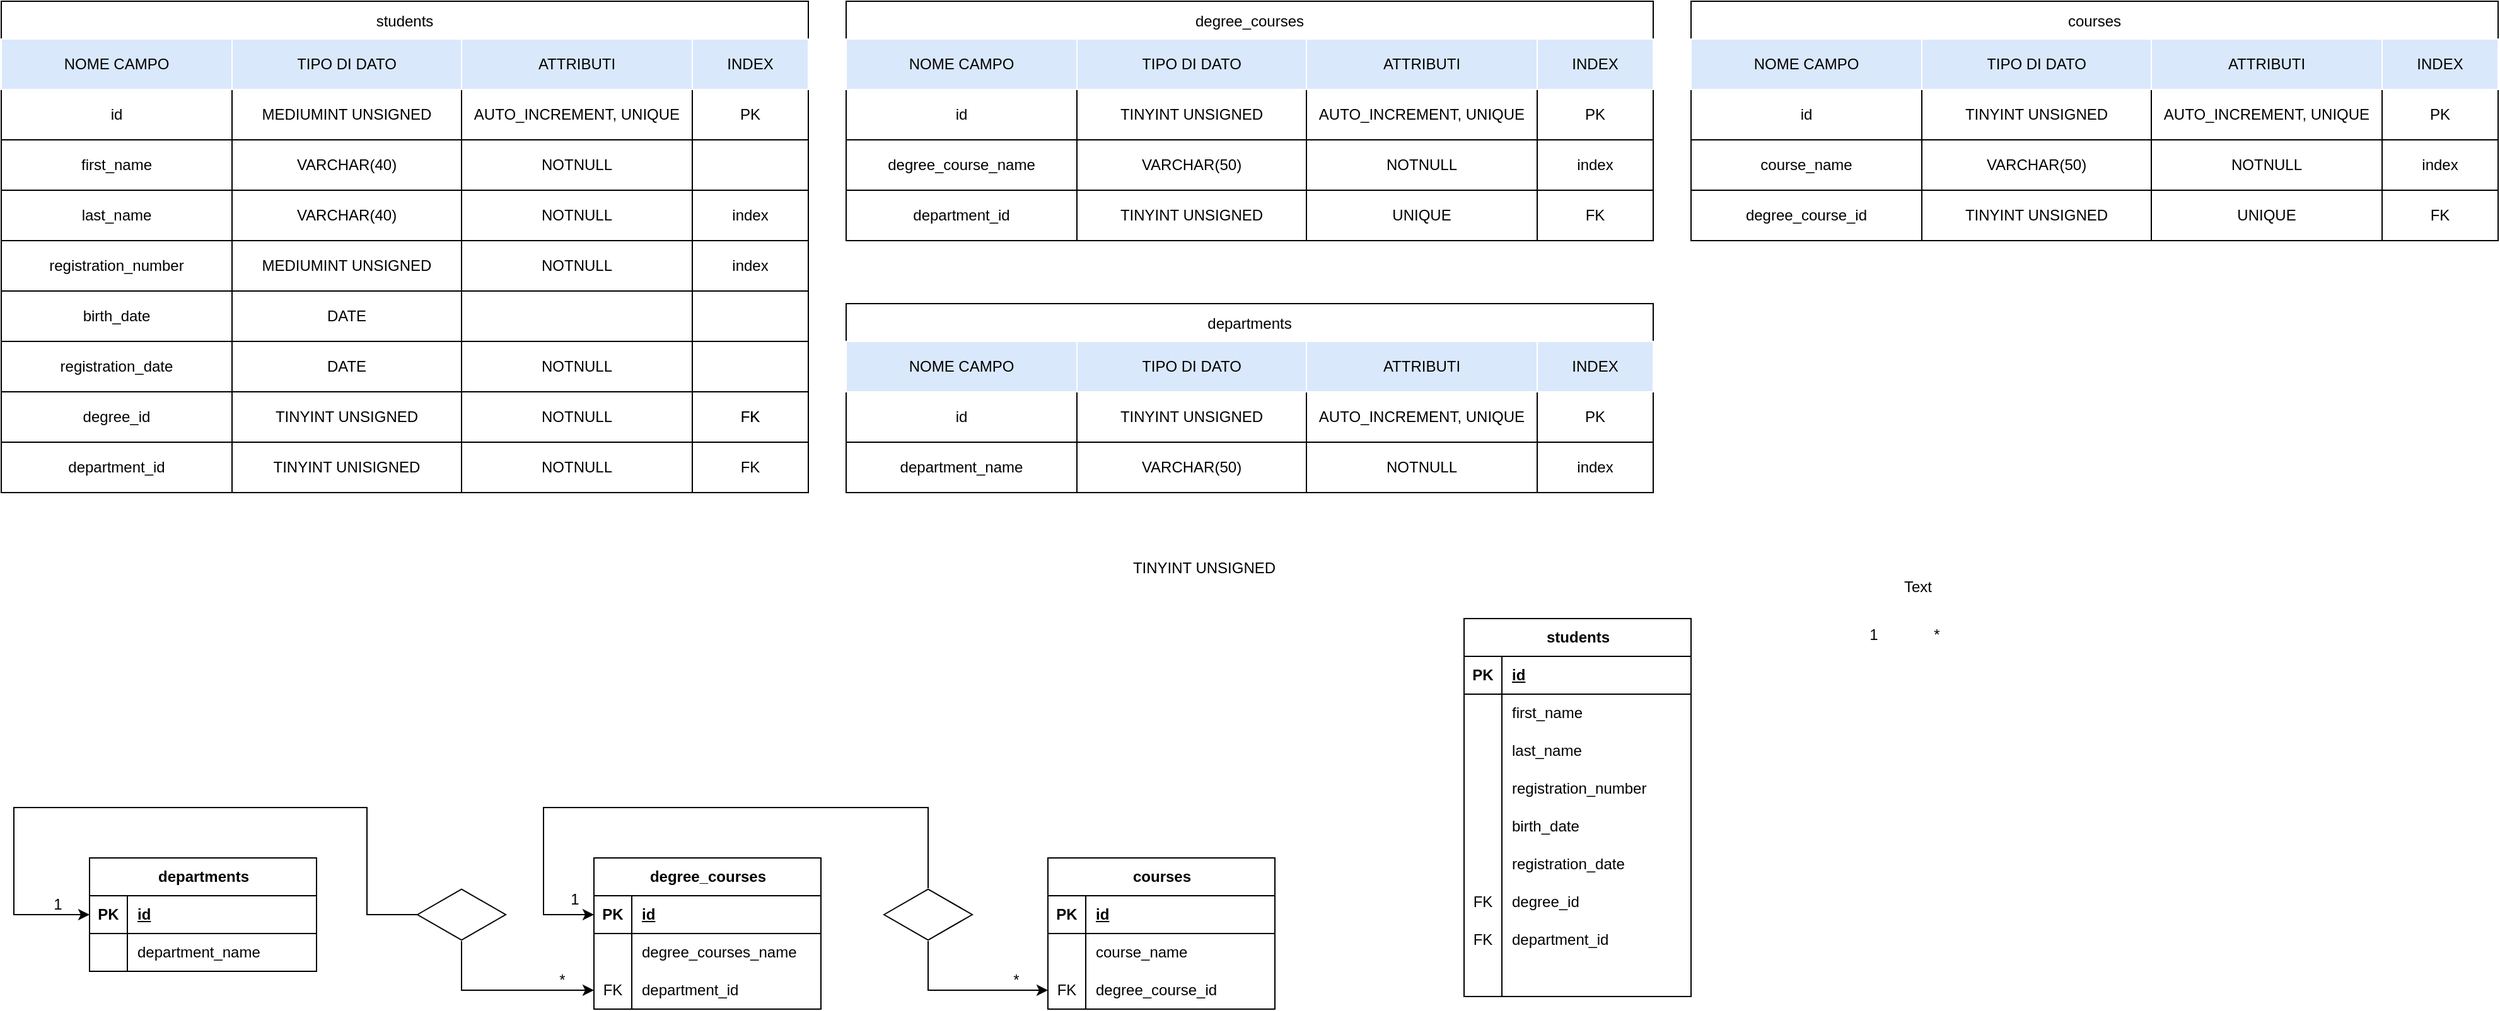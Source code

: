 <mxfile version="21.3.7" type="device">
  <diagram name="Pagina-1" id="FSMw72qSJg7fkMOQeDAK">
    <mxGraphModel dx="2234" dy="1244" grid="1" gridSize="10" guides="1" tooltips="1" connect="1" arrows="1" fold="1" page="0" pageScale="1" pageWidth="1600" pageHeight="900" math="0" shadow="0">
      <root>
        <mxCell id="0" />
        <mxCell id="1" parent="0" />
        <mxCell id="D1-AjjTe4C6SUy-_Dg9c-1" value="students" style="shape=table;startSize=30;container=1;collapsible=1;childLayout=tableLayout;fixedRows=1;rowLines=0;fontStyle=1;align=center;resizeLast=1;html=1;" vertex="1" parent="1">
          <mxGeometry x="360" y="210" width="180" height="300" as="geometry" />
        </mxCell>
        <mxCell id="D1-AjjTe4C6SUy-_Dg9c-2" value="" style="shape=tableRow;horizontal=0;startSize=0;swimlaneHead=0;swimlaneBody=0;fillColor=none;collapsible=0;dropTarget=0;points=[[0,0.5],[1,0.5]];portConstraint=eastwest;top=0;left=0;right=0;bottom=1;" vertex="1" parent="D1-AjjTe4C6SUy-_Dg9c-1">
          <mxGeometry y="30" width="180" height="30" as="geometry" />
        </mxCell>
        <mxCell id="D1-AjjTe4C6SUy-_Dg9c-3" value="PK" style="shape=partialRectangle;connectable=0;fillColor=none;top=0;left=0;bottom=0;right=0;fontStyle=1;overflow=hidden;whiteSpace=wrap;html=1;" vertex="1" parent="D1-AjjTe4C6SUy-_Dg9c-2">
          <mxGeometry width="30" height="30" as="geometry">
            <mxRectangle width="30" height="30" as="alternateBounds" />
          </mxGeometry>
        </mxCell>
        <mxCell id="D1-AjjTe4C6SUy-_Dg9c-4" value="id" style="shape=partialRectangle;connectable=0;fillColor=none;top=0;left=0;bottom=0;right=0;align=left;spacingLeft=6;fontStyle=5;overflow=hidden;whiteSpace=wrap;html=1;" vertex="1" parent="D1-AjjTe4C6SUy-_Dg9c-2">
          <mxGeometry x="30" width="150" height="30" as="geometry">
            <mxRectangle width="150" height="30" as="alternateBounds" />
          </mxGeometry>
        </mxCell>
        <mxCell id="D1-AjjTe4C6SUy-_Dg9c-5" value="" style="shape=tableRow;horizontal=0;startSize=0;swimlaneHead=0;swimlaneBody=0;fillColor=none;collapsible=0;dropTarget=0;points=[[0,0.5],[1,0.5]];portConstraint=eastwest;top=0;left=0;right=0;bottom=0;" vertex="1" parent="D1-AjjTe4C6SUy-_Dg9c-1">
          <mxGeometry y="60" width="180" height="30" as="geometry" />
        </mxCell>
        <mxCell id="D1-AjjTe4C6SUy-_Dg9c-6" value="" style="shape=partialRectangle;connectable=0;fillColor=none;top=0;left=0;bottom=0;right=0;editable=1;overflow=hidden;whiteSpace=wrap;html=1;" vertex="1" parent="D1-AjjTe4C6SUy-_Dg9c-5">
          <mxGeometry width="30" height="30" as="geometry">
            <mxRectangle width="30" height="30" as="alternateBounds" />
          </mxGeometry>
        </mxCell>
        <mxCell id="D1-AjjTe4C6SUy-_Dg9c-7" value="first_name" style="shape=partialRectangle;connectable=0;fillColor=none;top=0;left=0;bottom=0;right=0;align=left;spacingLeft=6;overflow=hidden;whiteSpace=wrap;html=1;" vertex="1" parent="D1-AjjTe4C6SUy-_Dg9c-5">
          <mxGeometry x="30" width="150" height="30" as="geometry">
            <mxRectangle width="150" height="30" as="alternateBounds" />
          </mxGeometry>
        </mxCell>
        <mxCell id="D1-AjjTe4C6SUy-_Dg9c-8" value="" style="shape=tableRow;horizontal=0;startSize=0;swimlaneHead=0;swimlaneBody=0;fillColor=none;collapsible=0;dropTarget=0;points=[[0,0.5],[1,0.5]];portConstraint=eastwest;top=0;left=0;right=0;bottom=0;" vertex="1" parent="D1-AjjTe4C6SUy-_Dg9c-1">
          <mxGeometry y="90" width="180" height="30" as="geometry" />
        </mxCell>
        <mxCell id="D1-AjjTe4C6SUy-_Dg9c-9" value="" style="shape=partialRectangle;connectable=0;fillColor=none;top=0;left=0;bottom=0;right=0;editable=1;overflow=hidden;whiteSpace=wrap;html=1;" vertex="1" parent="D1-AjjTe4C6SUy-_Dg9c-8">
          <mxGeometry width="30" height="30" as="geometry">
            <mxRectangle width="30" height="30" as="alternateBounds" />
          </mxGeometry>
        </mxCell>
        <mxCell id="D1-AjjTe4C6SUy-_Dg9c-10" value="last_name" style="shape=partialRectangle;connectable=0;fillColor=none;top=0;left=0;bottom=0;right=0;align=left;spacingLeft=6;overflow=hidden;whiteSpace=wrap;html=1;" vertex="1" parent="D1-AjjTe4C6SUy-_Dg9c-8">
          <mxGeometry x="30" width="150" height="30" as="geometry">
            <mxRectangle width="150" height="30" as="alternateBounds" />
          </mxGeometry>
        </mxCell>
        <mxCell id="D1-AjjTe4C6SUy-_Dg9c-11" value="" style="shape=tableRow;horizontal=0;startSize=0;swimlaneHead=0;swimlaneBody=0;fillColor=none;collapsible=0;dropTarget=0;points=[[0,0.5],[1,0.5]];portConstraint=eastwest;top=0;left=0;right=0;bottom=0;" vertex="1" parent="D1-AjjTe4C6SUy-_Dg9c-1">
          <mxGeometry y="120" width="180" height="30" as="geometry" />
        </mxCell>
        <mxCell id="D1-AjjTe4C6SUy-_Dg9c-12" value="" style="shape=partialRectangle;connectable=0;fillColor=none;top=0;left=0;bottom=0;right=0;editable=1;overflow=hidden;whiteSpace=wrap;html=1;" vertex="1" parent="D1-AjjTe4C6SUy-_Dg9c-11">
          <mxGeometry width="30" height="30" as="geometry">
            <mxRectangle width="30" height="30" as="alternateBounds" />
          </mxGeometry>
        </mxCell>
        <mxCell id="D1-AjjTe4C6SUy-_Dg9c-13" value="registration_number" style="shape=partialRectangle;connectable=0;fillColor=none;top=0;left=0;bottom=0;right=0;align=left;spacingLeft=6;overflow=hidden;whiteSpace=wrap;html=1;" vertex="1" parent="D1-AjjTe4C6SUy-_Dg9c-11">
          <mxGeometry x="30" width="150" height="30" as="geometry">
            <mxRectangle width="150" height="30" as="alternateBounds" />
          </mxGeometry>
        </mxCell>
        <mxCell id="D1-AjjTe4C6SUy-_Dg9c-72" style="shape=tableRow;horizontal=0;startSize=0;swimlaneHead=0;swimlaneBody=0;fillColor=none;collapsible=0;dropTarget=0;points=[[0,0.5],[1,0.5]];portConstraint=eastwest;top=0;left=0;right=0;bottom=0;" vertex="1" parent="D1-AjjTe4C6SUy-_Dg9c-1">
          <mxGeometry y="150" width="180" height="30" as="geometry" />
        </mxCell>
        <mxCell id="D1-AjjTe4C6SUy-_Dg9c-73" style="shape=partialRectangle;connectable=0;fillColor=none;top=0;left=0;bottom=0;right=0;editable=1;overflow=hidden;whiteSpace=wrap;html=1;" vertex="1" parent="D1-AjjTe4C6SUy-_Dg9c-72">
          <mxGeometry width="30" height="30" as="geometry">
            <mxRectangle width="30" height="30" as="alternateBounds" />
          </mxGeometry>
        </mxCell>
        <mxCell id="D1-AjjTe4C6SUy-_Dg9c-74" value="birth_date" style="shape=partialRectangle;connectable=0;fillColor=none;top=0;left=0;bottom=0;right=0;align=left;spacingLeft=6;overflow=hidden;whiteSpace=wrap;html=1;" vertex="1" parent="D1-AjjTe4C6SUy-_Dg9c-72">
          <mxGeometry x="30" width="150" height="30" as="geometry">
            <mxRectangle width="150" height="30" as="alternateBounds" />
          </mxGeometry>
        </mxCell>
        <mxCell id="D1-AjjTe4C6SUy-_Dg9c-138" style="shape=tableRow;horizontal=0;startSize=0;swimlaneHead=0;swimlaneBody=0;fillColor=none;collapsible=0;dropTarget=0;points=[[0,0.5],[1,0.5]];portConstraint=eastwest;top=0;left=0;right=0;bottom=0;" vertex="1" parent="D1-AjjTe4C6SUy-_Dg9c-1">
          <mxGeometry y="180" width="180" height="30" as="geometry" />
        </mxCell>
        <mxCell id="D1-AjjTe4C6SUy-_Dg9c-139" style="shape=partialRectangle;connectable=0;fillColor=none;top=0;left=0;bottom=0;right=0;editable=1;overflow=hidden;whiteSpace=wrap;html=1;" vertex="1" parent="D1-AjjTe4C6SUy-_Dg9c-138">
          <mxGeometry width="30" height="30" as="geometry">
            <mxRectangle width="30" height="30" as="alternateBounds" />
          </mxGeometry>
        </mxCell>
        <mxCell id="D1-AjjTe4C6SUy-_Dg9c-140" value="registration_date" style="shape=partialRectangle;connectable=0;fillColor=none;top=0;left=0;bottom=0;right=0;align=left;spacingLeft=6;overflow=hidden;whiteSpace=wrap;html=1;" vertex="1" parent="D1-AjjTe4C6SUy-_Dg9c-138">
          <mxGeometry x="30" width="150" height="30" as="geometry">
            <mxRectangle width="150" height="30" as="alternateBounds" />
          </mxGeometry>
        </mxCell>
        <mxCell id="D1-AjjTe4C6SUy-_Dg9c-135" style="shape=tableRow;horizontal=0;startSize=0;swimlaneHead=0;swimlaneBody=0;fillColor=none;collapsible=0;dropTarget=0;points=[[0,0.5],[1,0.5]];portConstraint=eastwest;top=0;left=0;right=0;bottom=0;" vertex="1" parent="D1-AjjTe4C6SUy-_Dg9c-1">
          <mxGeometry y="210" width="180" height="30" as="geometry" />
        </mxCell>
        <mxCell id="D1-AjjTe4C6SUy-_Dg9c-136" value="FK" style="shape=partialRectangle;connectable=0;fillColor=none;top=0;left=0;bottom=0;right=0;editable=1;overflow=hidden;whiteSpace=wrap;html=1;" vertex="1" parent="D1-AjjTe4C6SUy-_Dg9c-135">
          <mxGeometry width="30" height="30" as="geometry">
            <mxRectangle width="30" height="30" as="alternateBounds" />
          </mxGeometry>
        </mxCell>
        <mxCell id="D1-AjjTe4C6SUy-_Dg9c-137" value="degree_id" style="shape=partialRectangle;connectable=0;fillColor=none;top=0;left=0;bottom=0;right=0;align=left;spacingLeft=6;overflow=hidden;whiteSpace=wrap;html=1;" vertex="1" parent="D1-AjjTe4C6SUy-_Dg9c-135">
          <mxGeometry x="30" width="150" height="30" as="geometry">
            <mxRectangle width="150" height="30" as="alternateBounds" />
          </mxGeometry>
        </mxCell>
        <mxCell id="D1-AjjTe4C6SUy-_Dg9c-66" style="shape=tableRow;horizontal=0;startSize=0;swimlaneHead=0;swimlaneBody=0;fillColor=none;collapsible=0;dropTarget=0;points=[[0,0.5],[1,0.5]];portConstraint=eastwest;top=0;left=0;right=0;bottom=0;" vertex="1" parent="D1-AjjTe4C6SUy-_Dg9c-1">
          <mxGeometry y="240" width="180" height="30" as="geometry" />
        </mxCell>
        <mxCell id="D1-AjjTe4C6SUy-_Dg9c-67" value="FK" style="shape=partialRectangle;connectable=0;fillColor=none;top=0;left=0;bottom=0;right=0;editable=1;overflow=hidden;whiteSpace=wrap;html=1;" vertex="1" parent="D1-AjjTe4C6SUy-_Dg9c-66">
          <mxGeometry width="30" height="30" as="geometry">
            <mxRectangle width="30" height="30" as="alternateBounds" />
          </mxGeometry>
        </mxCell>
        <mxCell id="D1-AjjTe4C6SUy-_Dg9c-68" value="department_id" style="shape=partialRectangle;connectable=0;fillColor=none;top=0;left=0;bottom=0;right=0;align=left;spacingLeft=6;overflow=hidden;whiteSpace=wrap;html=1;" vertex="1" parent="D1-AjjTe4C6SUy-_Dg9c-66">
          <mxGeometry x="30" width="150" height="30" as="geometry">
            <mxRectangle width="150" height="30" as="alternateBounds" />
          </mxGeometry>
        </mxCell>
        <mxCell id="D1-AjjTe4C6SUy-_Dg9c-329" style="shape=tableRow;horizontal=0;startSize=0;swimlaneHead=0;swimlaneBody=0;fillColor=none;collapsible=0;dropTarget=0;points=[[0,0.5],[1,0.5]];portConstraint=eastwest;top=0;left=0;right=0;bottom=0;" vertex="1" parent="D1-AjjTe4C6SUy-_Dg9c-1">
          <mxGeometry y="270" width="180" height="30" as="geometry" />
        </mxCell>
        <mxCell id="D1-AjjTe4C6SUy-_Dg9c-330" style="shape=partialRectangle;connectable=0;fillColor=none;top=0;left=0;bottom=0;right=0;editable=1;overflow=hidden;whiteSpace=wrap;html=1;" vertex="1" parent="D1-AjjTe4C6SUy-_Dg9c-329">
          <mxGeometry width="30" height="30" as="geometry">
            <mxRectangle width="30" height="30" as="alternateBounds" />
          </mxGeometry>
        </mxCell>
        <mxCell id="D1-AjjTe4C6SUy-_Dg9c-331" style="shape=partialRectangle;connectable=0;fillColor=none;top=0;left=0;bottom=0;right=0;align=left;spacingLeft=6;overflow=hidden;whiteSpace=wrap;html=1;" vertex="1" parent="D1-AjjTe4C6SUy-_Dg9c-329">
          <mxGeometry x="30" width="150" height="30" as="geometry">
            <mxRectangle width="150" height="30" as="alternateBounds" />
          </mxGeometry>
        </mxCell>
        <mxCell id="D1-AjjTe4C6SUy-_Dg9c-14" value="students" style="shape=table;startSize=30;container=1;collapsible=0;childLayout=tableLayout;strokeColor=default;fontSize=12;" vertex="1" parent="1">
          <mxGeometry x="-800" y="-280" width="640" height="390" as="geometry" />
        </mxCell>
        <mxCell id="D1-AjjTe4C6SUy-_Dg9c-15" value="" style="shape=tableRow;horizontal=0;startSize=0;swimlaneHead=0;swimlaneBody=0;strokeColor=inherit;top=0;left=0;bottom=0;right=0;collapsible=0;dropTarget=0;fillColor=none;points=[[0,0.5],[1,0.5]];portConstraint=eastwest;fontSize=12;" vertex="1" parent="D1-AjjTe4C6SUy-_Dg9c-14">
          <mxGeometry y="30" width="640" height="40" as="geometry" />
        </mxCell>
        <mxCell id="D1-AjjTe4C6SUy-_Dg9c-16" value="NOME CAMPO" style="shape=partialRectangle;html=1;whiteSpace=wrap;connectable=0;strokeColor=#FFFFFF;overflow=hidden;fillColor=#dae8fc;top=1;left=1;bottom=1;right=1;pointerEvents=1;fontSize=12;fontColor=#000000;" vertex="1" parent="D1-AjjTe4C6SUy-_Dg9c-15">
          <mxGeometry width="183" height="40" as="geometry">
            <mxRectangle width="183" height="40" as="alternateBounds" />
          </mxGeometry>
        </mxCell>
        <mxCell id="D1-AjjTe4C6SUy-_Dg9c-17" value="TIPO DI DATO" style="shape=partialRectangle;html=1;whiteSpace=wrap;connectable=0;strokeColor=#FFFFFF;overflow=hidden;fillColor=#dae8fc;top=1;left=1;bottom=1;right=1;pointerEvents=1;fontSize=12;fontColor=#000000;" vertex="1" parent="D1-AjjTe4C6SUy-_Dg9c-15">
          <mxGeometry x="183" width="182" height="40" as="geometry">
            <mxRectangle width="182" height="40" as="alternateBounds" />
          </mxGeometry>
        </mxCell>
        <mxCell id="D1-AjjTe4C6SUy-_Dg9c-18" value="ATTRIBUTI" style="shape=partialRectangle;html=1;whiteSpace=wrap;connectable=0;strokeColor=#FFFFFF;overflow=hidden;fillColor=#dae8fc;top=1;left=1;bottom=1;right=1;pointerEvents=1;fontSize=12;fontColor=#000000;" vertex="1" parent="D1-AjjTe4C6SUy-_Dg9c-15">
          <mxGeometry x="365" width="183" height="40" as="geometry">
            <mxRectangle width="183" height="40" as="alternateBounds" />
          </mxGeometry>
        </mxCell>
        <mxCell id="D1-AjjTe4C6SUy-_Dg9c-27" value="INDEX" style="shape=partialRectangle;html=1;whiteSpace=wrap;connectable=0;strokeColor=#FFFFFF;overflow=hidden;fillColor=#dae8fc;top=1;left=1;bottom=1;right=1;pointerEvents=1;fontSize=12;fontColor=#000000;" vertex="1" parent="D1-AjjTe4C6SUy-_Dg9c-15">
          <mxGeometry x="548" width="92" height="40" as="geometry">
            <mxRectangle width="92" height="40" as="alternateBounds" />
          </mxGeometry>
        </mxCell>
        <mxCell id="D1-AjjTe4C6SUy-_Dg9c-19" value="" style="shape=tableRow;horizontal=0;startSize=0;swimlaneHead=0;swimlaneBody=0;strokeColor=inherit;top=0;left=0;bottom=0;right=0;collapsible=0;dropTarget=0;fillColor=none;points=[[0,0.5],[1,0.5]];portConstraint=eastwest;fontSize=12;" vertex="1" parent="D1-AjjTe4C6SUy-_Dg9c-14">
          <mxGeometry y="70" width="640" height="40" as="geometry" />
        </mxCell>
        <mxCell id="D1-AjjTe4C6SUy-_Dg9c-20" value="id" style="shape=partialRectangle;html=1;whiteSpace=wrap;connectable=0;strokeColor=inherit;overflow=hidden;fillColor=none;top=0;left=0;bottom=0;right=0;pointerEvents=1;fontSize=12;" vertex="1" parent="D1-AjjTe4C6SUy-_Dg9c-19">
          <mxGeometry width="183" height="40" as="geometry">
            <mxRectangle width="183" height="40" as="alternateBounds" />
          </mxGeometry>
        </mxCell>
        <mxCell id="D1-AjjTe4C6SUy-_Dg9c-21" value="MEDIUMINT UNSIGNED" style="shape=partialRectangle;html=1;whiteSpace=wrap;connectable=0;strokeColor=inherit;overflow=hidden;fillColor=none;top=0;left=0;bottom=0;right=0;pointerEvents=1;fontSize=12;" vertex="1" parent="D1-AjjTe4C6SUy-_Dg9c-19">
          <mxGeometry x="183" width="182" height="40" as="geometry">
            <mxRectangle width="182" height="40" as="alternateBounds" />
          </mxGeometry>
        </mxCell>
        <mxCell id="D1-AjjTe4C6SUy-_Dg9c-22" value="AUTO_INCREMENT, UNIQUE" style="shape=partialRectangle;html=1;whiteSpace=wrap;connectable=0;strokeColor=inherit;overflow=hidden;fillColor=none;top=0;left=0;bottom=0;right=0;pointerEvents=1;fontSize=12;" vertex="1" parent="D1-AjjTe4C6SUy-_Dg9c-19">
          <mxGeometry x="365" width="183" height="40" as="geometry">
            <mxRectangle width="183" height="40" as="alternateBounds" />
          </mxGeometry>
        </mxCell>
        <mxCell id="D1-AjjTe4C6SUy-_Dg9c-28" value="PK" style="shape=partialRectangle;html=1;whiteSpace=wrap;connectable=0;strokeColor=inherit;overflow=hidden;fillColor=none;top=0;left=0;bottom=0;right=0;pointerEvents=1;fontSize=12;" vertex="1" parent="D1-AjjTe4C6SUy-_Dg9c-19">
          <mxGeometry x="548" width="92" height="40" as="geometry">
            <mxRectangle width="92" height="40" as="alternateBounds" />
          </mxGeometry>
        </mxCell>
        <mxCell id="D1-AjjTe4C6SUy-_Dg9c-23" value="" style="shape=tableRow;horizontal=0;startSize=0;swimlaneHead=0;swimlaneBody=0;strokeColor=inherit;top=0;left=0;bottom=0;right=0;collapsible=0;dropTarget=0;fillColor=none;points=[[0,0.5],[1,0.5]];portConstraint=eastwest;fontSize=12;" vertex="1" parent="D1-AjjTe4C6SUy-_Dg9c-14">
          <mxGeometry y="110" width="640" height="40" as="geometry" />
        </mxCell>
        <mxCell id="D1-AjjTe4C6SUy-_Dg9c-24" value="first_name" style="shape=partialRectangle;html=1;whiteSpace=wrap;connectable=0;strokeColor=inherit;overflow=hidden;fillColor=none;top=0;left=0;bottom=0;right=0;pointerEvents=1;fontSize=12;" vertex="1" parent="D1-AjjTe4C6SUy-_Dg9c-23">
          <mxGeometry width="183" height="40" as="geometry">
            <mxRectangle width="183" height="40" as="alternateBounds" />
          </mxGeometry>
        </mxCell>
        <mxCell id="D1-AjjTe4C6SUy-_Dg9c-25" value="VARCHAR(40)" style="shape=partialRectangle;html=1;whiteSpace=wrap;connectable=0;strokeColor=inherit;overflow=hidden;fillColor=none;top=0;left=0;bottom=0;right=0;pointerEvents=1;fontSize=12;" vertex="1" parent="D1-AjjTe4C6SUy-_Dg9c-23">
          <mxGeometry x="183" width="182" height="40" as="geometry">
            <mxRectangle width="182" height="40" as="alternateBounds" />
          </mxGeometry>
        </mxCell>
        <mxCell id="D1-AjjTe4C6SUy-_Dg9c-26" value="NOTNULL" style="shape=partialRectangle;html=1;whiteSpace=wrap;connectable=0;strokeColor=inherit;overflow=hidden;fillColor=none;top=0;left=0;bottom=0;right=0;pointerEvents=1;fontSize=12;" vertex="1" parent="D1-AjjTe4C6SUy-_Dg9c-23">
          <mxGeometry x="365" width="183" height="40" as="geometry">
            <mxRectangle width="183" height="40" as="alternateBounds" />
          </mxGeometry>
        </mxCell>
        <mxCell id="D1-AjjTe4C6SUy-_Dg9c-29" style="shape=partialRectangle;html=1;whiteSpace=wrap;connectable=0;strokeColor=inherit;overflow=hidden;fillColor=none;top=0;left=0;bottom=0;right=0;pointerEvents=1;fontSize=12;" vertex="1" parent="D1-AjjTe4C6SUy-_Dg9c-23">
          <mxGeometry x="548" width="92" height="40" as="geometry">
            <mxRectangle width="92" height="40" as="alternateBounds" />
          </mxGeometry>
        </mxCell>
        <mxCell id="D1-AjjTe4C6SUy-_Dg9c-30" style="shape=tableRow;horizontal=0;startSize=0;swimlaneHead=0;swimlaneBody=0;strokeColor=inherit;top=0;left=0;bottom=0;right=0;collapsible=0;dropTarget=0;fillColor=none;points=[[0,0.5],[1,0.5]];portConstraint=eastwest;fontSize=12;" vertex="1" parent="D1-AjjTe4C6SUy-_Dg9c-14">
          <mxGeometry y="150" width="640" height="40" as="geometry" />
        </mxCell>
        <mxCell id="D1-AjjTe4C6SUy-_Dg9c-31" value="last_name" style="shape=partialRectangle;html=1;whiteSpace=wrap;connectable=0;strokeColor=inherit;overflow=hidden;fillColor=none;top=0;left=0;bottom=0;right=0;pointerEvents=1;fontSize=12;" vertex="1" parent="D1-AjjTe4C6SUy-_Dg9c-30">
          <mxGeometry width="183" height="40" as="geometry">
            <mxRectangle width="183" height="40" as="alternateBounds" />
          </mxGeometry>
        </mxCell>
        <mxCell id="D1-AjjTe4C6SUy-_Dg9c-32" value="VARCHAR(40)" style="shape=partialRectangle;html=1;whiteSpace=wrap;connectable=0;strokeColor=inherit;overflow=hidden;fillColor=none;top=0;left=0;bottom=0;right=0;pointerEvents=1;fontSize=12;" vertex="1" parent="D1-AjjTe4C6SUy-_Dg9c-30">
          <mxGeometry x="183" width="182" height="40" as="geometry">
            <mxRectangle width="182" height="40" as="alternateBounds" />
          </mxGeometry>
        </mxCell>
        <mxCell id="D1-AjjTe4C6SUy-_Dg9c-33" value="NOTNULL" style="shape=partialRectangle;html=1;whiteSpace=wrap;connectable=0;strokeColor=inherit;overflow=hidden;fillColor=none;top=0;left=0;bottom=0;right=0;pointerEvents=1;fontSize=12;" vertex="1" parent="D1-AjjTe4C6SUy-_Dg9c-30">
          <mxGeometry x="365" width="183" height="40" as="geometry">
            <mxRectangle width="183" height="40" as="alternateBounds" />
          </mxGeometry>
        </mxCell>
        <mxCell id="D1-AjjTe4C6SUy-_Dg9c-34" value="index" style="shape=partialRectangle;html=1;whiteSpace=wrap;connectable=0;strokeColor=inherit;overflow=hidden;fillColor=none;top=0;left=0;bottom=0;right=0;pointerEvents=1;fontSize=12;" vertex="1" parent="D1-AjjTe4C6SUy-_Dg9c-30">
          <mxGeometry x="548" width="92" height="40" as="geometry">
            <mxRectangle width="92" height="40" as="alternateBounds" />
          </mxGeometry>
        </mxCell>
        <mxCell id="D1-AjjTe4C6SUy-_Dg9c-35" style="shape=tableRow;horizontal=0;startSize=0;swimlaneHead=0;swimlaneBody=0;strokeColor=inherit;top=0;left=0;bottom=0;right=0;collapsible=0;dropTarget=0;fillColor=none;points=[[0,0.5],[1,0.5]];portConstraint=eastwest;fontSize=12;" vertex="1" parent="D1-AjjTe4C6SUy-_Dg9c-14">
          <mxGeometry y="190" width="640" height="40" as="geometry" />
        </mxCell>
        <mxCell id="D1-AjjTe4C6SUy-_Dg9c-36" value="registration_number" style="shape=partialRectangle;html=1;whiteSpace=wrap;connectable=0;strokeColor=inherit;overflow=hidden;fillColor=none;top=0;left=0;bottom=0;right=0;pointerEvents=1;fontSize=12;" vertex="1" parent="D1-AjjTe4C6SUy-_Dg9c-35">
          <mxGeometry width="183" height="40" as="geometry">
            <mxRectangle width="183" height="40" as="alternateBounds" />
          </mxGeometry>
        </mxCell>
        <mxCell id="D1-AjjTe4C6SUy-_Dg9c-37" value="MEDIUMINT UNSIGNED" style="shape=partialRectangle;html=1;whiteSpace=wrap;connectable=0;strokeColor=inherit;overflow=hidden;fillColor=none;top=0;left=0;bottom=0;right=0;pointerEvents=1;fontSize=12;" vertex="1" parent="D1-AjjTe4C6SUy-_Dg9c-35">
          <mxGeometry x="183" width="182" height="40" as="geometry">
            <mxRectangle width="182" height="40" as="alternateBounds" />
          </mxGeometry>
        </mxCell>
        <mxCell id="D1-AjjTe4C6SUy-_Dg9c-38" value="NOTNULL" style="shape=partialRectangle;html=1;whiteSpace=wrap;connectable=0;strokeColor=inherit;overflow=hidden;fillColor=none;top=0;left=0;bottom=0;right=0;pointerEvents=1;fontSize=12;" vertex="1" parent="D1-AjjTe4C6SUy-_Dg9c-35">
          <mxGeometry x="365" width="183" height="40" as="geometry">
            <mxRectangle width="183" height="40" as="alternateBounds" />
          </mxGeometry>
        </mxCell>
        <mxCell id="D1-AjjTe4C6SUy-_Dg9c-39" value="index" style="shape=partialRectangle;html=1;whiteSpace=wrap;connectable=0;strokeColor=inherit;overflow=hidden;fillColor=none;top=0;left=0;bottom=0;right=0;pointerEvents=1;fontSize=12;" vertex="1" parent="D1-AjjTe4C6SUy-_Dg9c-35">
          <mxGeometry x="548" width="92" height="40" as="geometry">
            <mxRectangle width="92" height="40" as="alternateBounds" />
          </mxGeometry>
        </mxCell>
        <mxCell id="D1-AjjTe4C6SUy-_Dg9c-40" style="shape=tableRow;horizontal=0;startSize=0;swimlaneHead=0;swimlaneBody=0;strokeColor=inherit;top=0;left=0;bottom=0;right=0;collapsible=0;dropTarget=0;fillColor=none;points=[[0,0.5],[1,0.5]];portConstraint=eastwest;fontSize=12;" vertex="1" parent="D1-AjjTe4C6SUy-_Dg9c-14">
          <mxGeometry y="230" width="640" height="40" as="geometry" />
        </mxCell>
        <mxCell id="D1-AjjTe4C6SUy-_Dg9c-41" value="birth_date" style="shape=partialRectangle;html=1;whiteSpace=wrap;connectable=0;strokeColor=inherit;overflow=hidden;fillColor=none;top=0;left=0;bottom=0;right=0;pointerEvents=1;fontSize=12;" vertex="1" parent="D1-AjjTe4C6SUy-_Dg9c-40">
          <mxGeometry width="183" height="40" as="geometry">
            <mxRectangle width="183" height="40" as="alternateBounds" />
          </mxGeometry>
        </mxCell>
        <mxCell id="D1-AjjTe4C6SUy-_Dg9c-42" value="DATE" style="shape=partialRectangle;html=1;whiteSpace=wrap;connectable=0;strokeColor=inherit;overflow=hidden;fillColor=none;top=0;left=0;bottom=0;right=0;pointerEvents=1;fontSize=12;" vertex="1" parent="D1-AjjTe4C6SUy-_Dg9c-40">
          <mxGeometry x="183" width="182" height="40" as="geometry">
            <mxRectangle width="182" height="40" as="alternateBounds" />
          </mxGeometry>
        </mxCell>
        <mxCell id="D1-AjjTe4C6SUy-_Dg9c-43" style="shape=partialRectangle;html=1;whiteSpace=wrap;connectable=0;strokeColor=inherit;overflow=hidden;fillColor=none;top=0;left=0;bottom=0;right=0;pointerEvents=1;fontSize=12;" vertex="1" parent="D1-AjjTe4C6SUy-_Dg9c-40">
          <mxGeometry x="365" width="183" height="40" as="geometry">
            <mxRectangle width="183" height="40" as="alternateBounds" />
          </mxGeometry>
        </mxCell>
        <mxCell id="D1-AjjTe4C6SUy-_Dg9c-44" style="shape=partialRectangle;html=1;whiteSpace=wrap;connectable=0;strokeColor=inherit;overflow=hidden;fillColor=none;top=0;left=0;bottom=0;right=0;pointerEvents=1;fontSize=12;" vertex="1" parent="D1-AjjTe4C6SUy-_Dg9c-40">
          <mxGeometry x="548" width="92" height="40" as="geometry">
            <mxRectangle width="92" height="40" as="alternateBounds" />
          </mxGeometry>
        </mxCell>
        <mxCell id="D1-AjjTe4C6SUy-_Dg9c-45" style="shape=tableRow;horizontal=0;startSize=0;swimlaneHead=0;swimlaneBody=0;strokeColor=inherit;top=0;left=0;bottom=0;right=0;collapsible=0;dropTarget=0;fillColor=none;points=[[0,0.5],[1,0.5]];portConstraint=eastwest;fontSize=12;" vertex="1" parent="D1-AjjTe4C6SUy-_Dg9c-14">
          <mxGeometry y="270" width="640" height="40" as="geometry" />
        </mxCell>
        <mxCell id="D1-AjjTe4C6SUy-_Dg9c-46" value="registration_date" style="shape=partialRectangle;html=1;whiteSpace=wrap;connectable=0;strokeColor=inherit;overflow=hidden;fillColor=none;top=0;left=0;bottom=0;right=0;pointerEvents=1;fontSize=12;" vertex="1" parent="D1-AjjTe4C6SUy-_Dg9c-45">
          <mxGeometry width="183" height="40" as="geometry">
            <mxRectangle width="183" height="40" as="alternateBounds" />
          </mxGeometry>
        </mxCell>
        <mxCell id="D1-AjjTe4C6SUy-_Dg9c-47" value="DATE" style="shape=partialRectangle;html=1;whiteSpace=wrap;connectable=0;strokeColor=inherit;overflow=hidden;fillColor=none;top=0;left=0;bottom=0;right=0;pointerEvents=1;fontSize=12;" vertex="1" parent="D1-AjjTe4C6SUy-_Dg9c-45">
          <mxGeometry x="183" width="182" height="40" as="geometry">
            <mxRectangle width="182" height="40" as="alternateBounds" />
          </mxGeometry>
        </mxCell>
        <mxCell id="D1-AjjTe4C6SUy-_Dg9c-48" value="NOTNULL" style="shape=partialRectangle;html=1;whiteSpace=wrap;connectable=0;strokeColor=inherit;overflow=hidden;fillColor=none;top=0;left=0;bottom=0;right=0;pointerEvents=1;fontSize=12;" vertex="1" parent="D1-AjjTe4C6SUy-_Dg9c-45">
          <mxGeometry x="365" width="183" height="40" as="geometry">
            <mxRectangle width="183" height="40" as="alternateBounds" />
          </mxGeometry>
        </mxCell>
        <mxCell id="D1-AjjTe4C6SUy-_Dg9c-49" value="" style="shape=partialRectangle;html=1;whiteSpace=wrap;connectable=0;strokeColor=inherit;overflow=hidden;fillColor=none;top=0;left=0;bottom=0;right=0;pointerEvents=1;fontSize=12;" vertex="1" parent="D1-AjjTe4C6SUy-_Dg9c-45">
          <mxGeometry x="548" width="92" height="40" as="geometry">
            <mxRectangle width="92" height="40" as="alternateBounds" />
          </mxGeometry>
        </mxCell>
        <mxCell id="D1-AjjTe4C6SUy-_Dg9c-50" style="shape=tableRow;horizontal=0;startSize=0;swimlaneHead=0;swimlaneBody=0;strokeColor=inherit;top=0;left=0;bottom=0;right=0;collapsible=0;dropTarget=0;fillColor=none;points=[[0,0.5],[1,0.5]];portConstraint=eastwest;fontSize=12;" vertex="1" parent="D1-AjjTe4C6SUy-_Dg9c-14">
          <mxGeometry y="310" width="640" height="40" as="geometry" />
        </mxCell>
        <mxCell id="D1-AjjTe4C6SUy-_Dg9c-51" value="" style="shape=partialRectangle;html=1;whiteSpace=wrap;connectable=0;strokeColor=inherit;overflow=hidden;fillColor=none;top=0;left=0;bottom=0;right=0;pointerEvents=1;fontSize=12;" vertex="1" parent="D1-AjjTe4C6SUy-_Dg9c-50">
          <mxGeometry width="183" height="40" as="geometry">
            <mxRectangle width="183" height="40" as="alternateBounds" />
          </mxGeometry>
        </mxCell>
        <mxCell id="D1-AjjTe4C6SUy-_Dg9c-52" value="" style="shape=partialRectangle;html=1;whiteSpace=wrap;connectable=0;strokeColor=inherit;overflow=hidden;fillColor=none;top=0;left=0;bottom=0;right=0;pointerEvents=1;fontSize=12;" vertex="1" parent="D1-AjjTe4C6SUy-_Dg9c-50">
          <mxGeometry x="183" width="182" height="40" as="geometry">
            <mxRectangle width="182" height="40" as="alternateBounds" />
          </mxGeometry>
        </mxCell>
        <mxCell id="D1-AjjTe4C6SUy-_Dg9c-53" style="shape=partialRectangle;html=1;whiteSpace=wrap;connectable=0;strokeColor=inherit;overflow=hidden;fillColor=none;top=0;left=0;bottom=0;right=0;pointerEvents=1;fontSize=12;" vertex="1" parent="D1-AjjTe4C6SUy-_Dg9c-50">
          <mxGeometry x="365" width="183" height="40" as="geometry">
            <mxRectangle width="183" height="40" as="alternateBounds" />
          </mxGeometry>
        </mxCell>
        <mxCell id="D1-AjjTe4C6SUy-_Dg9c-54" value="FK" style="shape=partialRectangle;html=1;whiteSpace=wrap;connectable=0;strokeColor=inherit;overflow=hidden;fillColor=none;top=0;left=0;bottom=0;right=0;pointerEvents=1;fontSize=12;" vertex="1" parent="D1-AjjTe4C6SUy-_Dg9c-50">
          <mxGeometry x="548" width="92" height="40" as="geometry">
            <mxRectangle width="92" height="40" as="alternateBounds" />
          </mxGeometry>
        </mxCell>
        <mxCell id="D1-AjjTe4C6SUy-_Dg9c-55" style="shape=tableRow;horizontal=0;startSize=0;swimlaneHead=0;swimlaneBody=0;strokeColor=inherit;top=0;left=0;bottom=0;right=0;collapsible=0;dropTarget=0;fillColor=none;points=[[0,0.5],[1,0.5]];portConstraint=eastwest;fontSize=12;" vertex="1" parent="D1-AjjTe4C6SUy-_Dg9c-14">
          <mxGeometry y="350" width="640" height="40" as="geometry" />
        </mxCell>
        <mxCell id="D1-AjjTe4C6SUy-_Dg9c-56" style="shape=partialRectangle;html=1;whiteSpace=wrap;connectable=0;strokeColor=inherit;overflow=hidden;fillColor=none;top=0;left=0;bottom=0;right=0;pointerEvents=1;fontSize=12;" vertex="1" parent="D1-AjjTe4C6SUy-_Dg9c-55">
          <mxGeometry width="183" height="40" as="geometry">
            <mxRectangle width="183" height="40" as="alternateBounds" />
          </mxGeometry>
        </mxCell>
        <mxCell id="D1-AjjTe4C6SUy-_Dg9c-57" style="shape=partialRectangle;html=1;whiteSpace=wrap;connectable=0;strokeColor=inherit;overflow=hidden;fillColor=none;top=0;left=0;bottom=0;right=0;pointerEvents=1;fontSize=12;" vertex="1" parent="D1-AjjTe4C6SUy-_Dg9c-55">
          <mxGeometry x="183" width="182" height="40" as="geometry">
            <mxRectangle width="182" height="40" as="alternateBounds" />
          </mxGeometry>
        </mxCell>
        <mxCell id="D1-AjjTe4C6SUy-_Dg9c-58" style="shape=partialRectangle;html=1;whiteSpace=wrap;connectable=0;strokeColor=inherit;overflow=hidden;fillColor=none;top=0;left=0;bottom=0;right=0;pointerEvents=1;fontSize=12;" vertex="1" parent="D1-AjjTe4C6SUy-_Dg9c-55">
          <mxGeometry x="365" width="183" height="40" as="geometry">
            <mxRectangle width="183" height="40" as="alternateBounds" />
          </mxGeometry>
        </mxCell>
        <mxCell id="D1-AjjTe4C6SUy-_Dg9c-59" style="shape=partialRectangle;html=1;whiteSpace=wrap;connectable=0;strokeColor=inherit;overflow=hidden;fillColor=none;top=0;left=0;bottom=0;right=0;pointerEvents=1;fontSize=12;" vertex="1" parent="D1-AjjTe4C6SUy-_Dg9c-55">
          <mxGeometry x="548" width="92" height="40" as="geometry">
            <mxRectangle width="92" height="40" as="alternateBounds" />
          </mxGeometry>
        </mxCell>
        <mxCell id="D1-AjjTe4C6SUy-_Dg9c-120" style="shape=tableRow;horizontal=0;startSize=0;swimlaneHead=0;swimlaneBody=0;strokeColor=inherit;top=0;left=0;bottom=0;right=0;collapsible=0;dropTarget=0;fillColor=none;points=[[0,0.5],[1,0.5]];portConstraint=eastwest;fontSize=12;" vertex="1" parent="1">
          <mxGeometry x="-800" y="30" width="640" height="40" as="geometry" />
        </mxCell>
        <mxCell id="D1-AjjTe4C6SUy-_Dg9c-121" value="degree_id" style="shape=partialRectangle;html=1;whiteSpace=wrap;connectable=0;strokeColor=inherit;overflow=hidden;fillColor=none;top=0;left=0;bottom=0;right=0;pointerEvents=1;fontSize=12;" vertex="1" parent="D1-AjjTe4C6SUy-_Dg9c-120">
          <mxGeometry width="183" height="40" as="geometry">
            <mxRectangle width="183" height="40" as="alternateBounds" />
          </mxGeometry>
        </mxCell>
        <mxCell id="D1-AjjTe4C6SUy-_Dg9c-122" value="TINYINT UNSIGNED" style="shape=partialRectangle;html=1;whiteSpace=wrap;connectable=0;strokeColor=inherit;overflow=hidden;fillColor=none;top=0;left=0;bottom=0;right=0;pointerEvents=1;fontSize=12;" vertex="1" parent="D1-AjjTe4C6SUy-_Dg9c-120">
          <mxGeometry x="183" width="182" height="40" as="geometry">
            <mxRectangle width="182" height="40" as="alternateBounds" />
          </mxGeometry>
        </mxCell>
        <mxCell id="D1-AjjTe4C6SUy-_Dg9c-123" value="NOTNULL" style="shape=partialRectangle;html=1;whiteSpace=wrap;connectable=0;strokeColor=inherit;overflow=hidden;fillColor=none;top=0;left=0;bottom=0;right=0;pointerEvents=1;fontSize=12;" vertex="1" parent="D1-AjjTe4C6SUy-_Dg9c-120">
          <mxGeometry x="365" width="183" height="40" as="geometry">
            <mxRectangle width="183" height="40" as="alternateBounds" />
          </mxGeometry>
        </mxCell>
        <mxCell id="D1-AjjTe4C6SUy-_Dg9c-124" value="FK" style="shape=partialRectangle;html=1;whiteSpace=wrap;connectable=0;strokeColor=inherit;overflow=hidden;fillColor=none;top=0;left=0;bottom=0;right=0;pointerEvents=1;fontSize=12;" vertex="1" parent="D1-AjjTe4C6SUy-_Dg9c-120">
          <mxGeometry x="548" width="92" height="40" as="geometry">
            <mxRectangle width="92" height="40" as="alternateBounds" />
          </mxGeometry>
        </mxCell>
        <mxCell id="D1-AjjTe4C6SUy-_Dg9c-125" style="shape=tableRow;horizontal=0;startSize=0;swimlaneHead=0;swimlaneBody=0;strokeColor=inherit;top=0;left=0;bottom=0;right=0;collapsible=0;dropTarget=0;fillColor=none;points=[[0,0.5],[1,0.5]];portConstraint=eastwest;fontSize=12;" vertex="1" parent="1">
          <mxGeometry x="-800" y="70" width="640" height="40" as="geometry" />
        </mxCell>
        <mxCell id="D1-AjjTe4C6SUy-_Dg9c-127" value="TINYINT UNISIGNED" style="shape=partialRectangle;html=1;whiteSpace=wrap;connectable=0;strokeColor=inherit;overflow=hidden;fillColor=none;top=0;left=0;bottom=0;right=0;pointerEvents=1;fontSize=12;" vertex="1" parent="D1-AjjTe4C6SUy-_Dg9c-125">
          <mxGeometry x="183" width="182" height="40" as="geometry">
            <mxRectangle width="182" height="40" as="alternateBounds" />
          </mxGeometry>
        </mxCell>
        <mxCell id="D1-AjjTe4C6SUy-_Dg9c-128" value="NOTNULL" style="shape=partialRectangle;html=1;whiteSpace=wrap;connectable=0;strokeColor=inherit;overflow=hidden;fillColor=none;top=0;left=0;bottom=0;right=0;pointerEvents=1;fontSize=12;" vertex="1" parent="D1-AjjTe4C6SUy-_Dg9c-125">
          <mxGeometry x="365" width="183" height="40" as="geometry">
            <mxRectangle width="183" height="40" as="alternateBounds" />
          </mxGeometry>
        </mxCell>
        <mxCell id="D1-AjjTe4C6SUy-_Dg9c-129" value="FK" style="shape=partialRectangle;html=1;whiteSpace=wrap;connectable=0;strokeColor=inherit;overflow=hidden;fillColor=none;top=0;left=0;bottom=0;right=0;pointerEvents=1;fontSize=12;" vertex="1" parent="D1-AjjTe4C6SUy-_Dg9c-125">
          <mxGeometry x="548" width="92" height="40" as="geometry">
            <mxRectangle width="92" height="40" as="alternateBounds" />
          </mxGeometry>
        </mxCell>
        <mxCell id="D1-AjjTe4C6SUy-_Dg9c-152" value="degree_courses" style="shape=table;startSize=30;container=1;collapsible=0;childLayout=tableLayout;strokeColor=default;fontSize=12;" vertex="1" parent="1">
          <mxGeometry x="-130" y="-280" width="640" height="190" as="geometry" />
        </mxCell>
        <mxCell id="D1-AjjTe4C6SUy-_Dg9c-153" value="" style="shape=tableRow;horizontal=0;startSize=0;swimlaneHead=0;swimlaneBody=0;strokeColor=inherit;top=0;left=0;bottom=0;right=0;collapsible=0;dropTarget=0;fillColor=none;points=[[0,0.5],[1,0.5]];portConstraint=eastwest;fontSize=12;" vertex="1" parent="D1-AjjTe4C6SUy-_Dg9c-152">
          <mxGeometry y="30" width="640" height="40" as="geometry" />
        </mxCell>
        <mxCell id="D1-AjjTe4C6SUy-_Dg9c-154" value="NOME CAMPO" style="shape=partialRectangle;html=1;whiteSpace=wrap;connectable=0;strokeColor=#FFFFFF;overflow=hidden;fillColor=#dae8fc;top=1;left=1;bottom=1;right=1;pointerEvents=1;fontSize=12;fontColor=#000000;" vertex="1" parent="D1-AjjTe4C6SUy-_Dg9c-153">
          <mxGeometry width="183" height="40" as="geometry">
            <mxRectangle width="183" height="40" as="alternateBounds" />
          </mxGeometry>
        </mxCell>
        <mxCell id="D1-AjjTe4C6SUy-_Dg9c-155" value="TIPO DI DATO" style="shape=partialRectangle;html=1;whiteSpace=wrap;connectable=0;strokeColor=#FFFFFF;overflow=hidden;fillColor=#dae8fc;top=1;left=1;bottom=1;right=1;pointerEvents=1;fontSize=12;fontColor=#000000;" vertex="1" parent="D1-AjjTe4C6SUy-_Dg9c-153">
          <mxGeometry x="183" width="182" height="40" as="geometry">
            <mxRectangle width="182" height="40" as="alternateBounds" />
          </mxGeometry>
        </mxCell>
        <mxCell id="D1-AjjTe4C6SUy-_Dg9c-156" value="ATTRIBUTI" style="shape=partialRectangle;html=1;whiteSpace=wrap;connectable=0;strokeColor=#FFFFFF;overflow=hidden;fillColor=#dae8fc;top=1;left=1;bottom=1;right=1;pointerEvents=1;fontSize=12;fontColor=#000000;" vertex="1" parent="D1-AjjTe4C6SUy-_Dg9c-153">
          <mxGeometry x="365" width="183" height="40" as="geometry">
            <mxRectangle width="183" height="40" as="alternateBounds" />
          </mxGeometry>
        </mxCell>
        <mxCell id="D1-AjjTe4C6SUy-_Dg9c-157" value="INDEX" style="shape=partialRectangle;html=1;whiteSpace=wrap;connectable=0;strokeColor=#FFFFFF;overflow=hidden;fillColor=#dae8fc;top=1;left=1;bottom=1;right=1;pointerEvents=1;fontSize=12;fontColor=#000000;" vertex="1" parent="D1-AjjTe4C6SUy-_Dg9c-153">
          <mxGeometry x="548" width="92" height="40" as="geometry">
            <mxRectangle width="92" height="40" as="alternateBounds" />
          </mxGeometry>
        </mxCell>
        <mxCell id="D1-AjjTe4C6SUy-_Dg9c-158" value="" style="shape=tableRow;horizontal=0;startSize=0;swimlaneHead=0;swimlaneBody=0;strokeColor=inherit;top=0;left=0;bottom=0;right=0;collapsible=0;dropTarget=0;fillColor=none;points=[[0,0.5],[1,0.5]];portConstraint=eastwest;fontSize=12;" vertex="1" parent="D1-AjjTe4C6SUy-_Dg9c-152">
          <mxGeometry y="70" width="640" height="40" as="geometry" />
        </mxCell>
        <mxCell id="D1-AjjTe4C6SUy-_Dg9c-159" value="id" style="shape=partialRectangle;html=1;whiteSpace=wrap;connectable=0;strokeColor=inherit;overflow=hidden;fillColor=none;top=0;left=0;bottom=0;right=0;pointerEvents=1;fontSize=12;" vertex="1" parent="D1-AjjTe4C6SUy-_Dg9c-158">
          <mxGeometry width="183" height="40" as="geometry">
            <mxRectangle width="183" height="40" as="alternateBounds" />
          </mxGeometry>
        </mxCell>
        <mxCell id="D1-AjjTe4C6SUy-_Dg9c-160" value="TINYINT UNSIGNED" style="shape=partialRectangle;html=1;whiteSpace=wrap;connectable=0;strokeColor=inherit;overflow=hidden;fillColor=none;top=0;left=0;bottom=0;right=0;pointerEvents=1;fontSize=12;" vertex="1" parent="D1-AjjTe4C6SUy-_Dg9c-158">
          <mxGeometry x="183" width="182" height="40" as="geometry">
            <mxRectangle width="182" height="40" as="alternateBounds" />
          </mxGeometry>
        </mxCell>
        <mxCell id="D1-AjjTe4C6SUy-_Dg9c-161" value="AUTO_INCREMENT, UNIQUE" style="shape=partialRectangle;html=1;whiteSpace=wrap;connectable=0;strokeColor=inherit;overflow=hidden;fillColor=none;top=0;left=0;bottom=0;right=0;pointerEvents=1;fontSize=12;" vertex="1" parent="D1-AjjTe4C6SUy-_Dg9c-158">
          <mxGeometry x="365" width="183" height="40" as="geometry">
            <mxRectangle width="183" height="40" as="alternateBounds" />
          </mxGeometry>
        </mxCell>
        <mxCell id="D1-AjjTe4C6SUy-_Dg9c-162" value="PK" style="shape=partialRectangle;html=1;whiteSpace=wrap;connectable=0;strokeColor=inherit;overflow=hidden;fillColor=none;top=0;left=0;bottom=0;right=0;pointerEvents=1;fontSize=12;" vertex="1" parent="D1-AjjTe4C6SUy-_Dg9c-158">
          <mxGeometry x="548" width="92" height="40" as="geometry">
            <mxRectangle width="92" height="40" as="alternateBounds" />
          </mxGeometry>
        </mxCell>
        <mxCell id="D1-AjjTe4C6SUy-_Dg9c-163" value="" style="shape=tableRow;horizontal=0;startSize=0;swimlaneHead=0;swimlaneBody=0;strokeColor=inherit;top=0;left=0;bottom=0;right=0;collapsible=0;dropTarget=0;fillColor=none;points=[[0,0.5],[1,0.5]];portConstraint=eastwest;fontSize=12;" vertex="1" parent="D1-AjjTe4C6SUy-_Dg9c-152">
          <mxGeometry y="110" width="640" height="40" as="geometry" />
        </mxCell>
        <mxCell id="D1-AjjTe4C6SUy-_Dg9c-164" value="degree_course_name" style="shape=partialRectangle;html=1;whiteSpace=wrap;connectable=0;strokeColor=inherit;overflow=hidden;fillColor=none;top=0;left=0;bottom=0;right=0;pointerEvents=1;fontSize=12;" vertex="1" parent="D1-AjjTe4C6SUy-_Dg9c-163">
          <mxGeometry width="183" height="40" as="geometry">
            <mxRectangle width="183" height="40" as="alternateBounds" />
          </mxGeometry>
        </mxCell>
        <mxCell id="D1-AjjTe4C6SUy-_Dg9c-165" value="VARCHAR(50)" style="shape=partialRectangle;html=1;whiteSpace=wrap;connectable=0;strokeColor=inherit;overflow=hidden;fillColor=none;top=0;left=0;bottom=0;right=0;pointerEvents=1;fontSize=12;" vertex="1" parent="D1-AjjTe4C6SUy-_Dg9c-163">
          <mxGeometry x="183" width="182" height="40" as="geometry">
            <mxRectangle width="182" height="40" as="alternateBounds" />
          </mxGeometry>
        </mxCell>
        <mxCell id="D1-AjjTe4C6SUy-_Dg9c-166" value="NOTNULL" style="shape=partialRectangle;html=1;whiteSpace=wrap;connectable=0;strokeColor=inherit;overflow=hidden;fillColor=none;top=0;left=0;bottom=0;right=0;pointerEvents=1;fontSize=12;" vertex="1" parent="D1-AjjTe4C6SUy-_Dg9c-163">
          <mxGeometry x="365" width="183" height="40" as="geometry">
            <mxRectangle width="183" height="40" as="alternateBounds" />
          </mxGeometry>
        </mxCell>
        <mxCell id="D1-AjjTe4C6SUy-_Dg9c-167" value="index" style="shape=partialRectangle;html=1;whiteSpace=wrap;connectable=0;strokeColor=inherit;overflow=hidden;fillColor=none;top=0;left=0;bottom=0;right=0;pointerEvents=1;fontSize=12;" vertex="1" parent="D1-AjjTe4C6SUy-_Dg9c-163">
          <mxGeometry x="548" width="92" height="40" as="geometry">
            <mxRectangle width="92" height="40" as="alternateBounds" />
          </mxGeometry>
        </mxCell>
        <mxCell id="D1-AjjTe4C6SUy-_Dg9c-168" style="shape=tableRow;horizontal=0;startSize=0;swimlaneHead=0;swimlaneBody=0;strokeColor=inherit;top=0;left=0;bottom=0;right=0;collapsible=0;dropTarget=0;fillColor=none;points=[[0,0.5],[1,0.5]];portConstraint=eastwest;fontSize=12;" vertex="1" parent="D1-AjjTe4C6SUy-_Dg9c-152">
          <mxGeometry y="150" width="640" height="40" as="geometry" />
        </mxCell>
        <mxCell id="D1-AjjTe4C6SUy-_Dg9c-169" value="department_id" style="shape=partialRectangle;html=1;whiteSpace=wrap;connectable=0;strokeColor=inherit;overflow=hidden;fillColor=none;top=0;left=0;bottom=0;right=0;pointerEvents=1;fontSize=12;" vertex="1" parent="D1-AjjTe4C6SUy-_Dg9c-168">
          <mxGeometry width="183" height="40" as="geometry">
            <mxRectangle width="183" height="40" as="alternateBounds" />
          </mxGeometry>
        </mxCell>
        <mxCell id="D1-AjjTe4C6SUy-_Dg9c-170" value="" style="shape=partialRectangle;html=1;whiteSpace=wrap;connectable=0;strokeColor=inherit;overflow=hidden;fillColor=none;top=0;left=0;bottom=0;right=0;pointerEvents=1;fontSize=12;" vertex="1" parent="D1-AjjTe4C6SUy-_Dg9c-168">
          <mxGeometry x="183" width="182" height="40" as="geometry">
            <mxRectangle width="182" height="40" as="alternateBounds" />
          </mxGeometry>
        </mxCell>
        <mxCell id="D1-AjjTe4C6SUy-_Dg9c-171" value="UNIQUE" style="shape=partialRectangle;html=1;whiteSpace=wrap;connectable=0;strokeColor=inherit;overflow=hidden;fillColor=none;top=0;left=0;bottom=0;right=0;pointerEvents=1;fontSize=12;" vertex="1" parent="D1-AjjTe4C6SUy-_Dg9c-168">
          <mxGeometry x="365" width="183" height="40" as="geometry">
            <mxRectangle width="183" height="40" as="alternateBounds" />
          </mxGeometry>
        </mxCell>
        <mxCell id="D1-AjjTe4C6SUy-_Dg9c-172" value="FK" style="shape=partialRectangle;html=1;whiteSpace=wrap;connectable=0;strokeColor=inherit;overflow=hidden;fillColor=none;top=0;left=0;bottom=0;right=0;pointerEvents=1;fontSize=12;" vertex="1" parent="D1-AjjTe4C6SUy-_Dg9c-168">
          <mxGeometry x="548" width="92" height="40" as="geometry">
            <mxRectangle width="92" height="40" as="alternateBounds" />
          </mxGeometry>
        </mxCell>
        <mxCell id="D1-AjjTe4C6SUy-_Dg9c-219" value="courses" style="shape=table;startSize=30;container=1;collapsible=1;childLayout=tableLayout;fixedRows=1;rowLines=0;fontStyle=1;align=center;resizeLast=1;html=1;" vertex="1" parent="1">
          <mxGeometry x="30" y="400" width="180" height="120" as="geometry" />
        </mxCell>
        <mxCell id="D1-AjjTe4C6SUy-_Dg9c-220" value="" style="shape=tableRow;horizontal=0;startSize=0;swimlaneHead=0;swimlaneBody=0;fillColor=none;collapsible=0;dropTarget=0;points=[[0,0.5],[1,0.5]];portConstraint=eastwest;top=0;left=0;right=0;bottom=1;" vertex="1" parent="D1-AjjTe4C6SUy-_Dg9c-219">
          <mxGeometry y="30" width="180" height="30" as="geometry" />
        </mxCell>
        <mxCell id="D1-AjjTe4C6SUy-_Dg9c-221" value="PK" style="shape=partialRectangle;connectable=0;fillColor=none;top=0;left=0;bottom=0;right=0;fontStyle=1;overflow=hidden;whiteSpace=wrap;html=1;" vertex="1" parent="D1-AjjTe4C6SUy-_Dg9c-220">
          <mxGeometry width="30" height="30" as="geometry">
            <mxRectangle width="30" height="30" as="alternateBounds" />
          </mxGeometry>
        </mxCell>
        <mxCell id="D1-AjjTe4C6SUy-_Dg9c-222" value="id" style="shape=partialRectangle;connectable=0;fillColor=none;top=0;left=0;bottom=0;right=0;align=left;spacingLeft=6;fontStyle=5;overflow=hidden;whiteSpace=wrap;html=1;" vertex="1" parent="D1-AjjTe4C6SUy-_Dg9c-220">
          <mxGeometry x="30" width="150" height="30" as="geometry">
            <mxRectangle width="150" height="30" as="alternateBounds" />
          </mxGeometry>
        </mxCell>
        <mxCell id="D1-AjjTe4C6SUy-_Dg9c-223" value="" style="shape=tableRow;horizontal=0;startSize=0;swimlaneHead=0;swimlaneBody=0;fillColor=none;collapsible=0;dropTarget=0;points=[[0,0.5],[1,0.5]];portConstraint=eastwest;top=0;left=0;right=0;bottom=0;" vertex="1" parent="D1-AjjTe4C6SUy-_Dg9c-219">
          <mxGeometry y="60" width="180" height="30" as="geometry" />
        </mxCell>
        <mxCell id="D1-AjjTe4C6SUy-_Dg9c-224" value="" style="shape=partialRectangle;connectable=0;fillColor=none;top=0;left=0;bottom=0;right=0;editable=1;overflow=hidden;whiteSpace=wrap;html=1;" vertex="1" parent="D1-AjjTe4C6SUy-_Dg9c-223">
          <mxGeometry width="30" height="30" as="geometry">
            <mxRectangle width="30" height="30" as="alternateBounds" />
          </mxGeometry>
        </mxCell>
        <mxCell id="D1-AjjTe4C6SUy-_Dg9c-225" value="course_name" style="shape=partialRectangle;connectable=0;fillColor=none;top=0;left=0;bottom=0;right=0;align=left;spacingLeft=6;overflow=hidden;whiteSpace=wrap;html=1;" vertex="1" parent="D1-AjjTe4C6SUy-_Dg9c-223">
          <mxGeometry x="30" width="150" height="30" as="geometry">
            <mxRectangle width="150" height="30" as="alternateBounds" />
          </mxGeometry>
        </mxCell>
        <mxCell id="D1-AjjTe4C6SUy-_Dg9c-244" style="shape=tableRow;horizontal=0;startSize=0;swimlaneHead=0;swimlaneBody=0;fillColor=none;collapsible=0;dropTarget=0;points=[[0,0.5],[1,0.5]];portConstraint=eastwest;top=0;left=0;right=0;bottom=0;" vertex="1" parent="D1-AjjTe4C6SUy-_Dg9c-219">
          <mxGeometry y="90" width="180" height="30" as="geometry" />
        </mxCell>
        <mxCell id="D1-AjjTe4C6SUy-_Dg9c-245" value="FK" style="shape=partialRectangle;connectable=0;fillColor=none;top=0;left=0;bottom=0;right=0;editable=1;overflow=hidden;whiteSpace=wrap;html=1;" vertex="1" parent="D1-AjjTe4C6SUy-_Dg9c-244">
          <mxGeometry width="30" height="30" as="geometry">
            <mxRectangle width="30" height="30" as="alternateBounds" />
          </mxGeometry>
        </mxCell>
        <mxCell id="D1-AjjTe4C6SUy-_Dg9c-246" value="" style="shape=partialRectangle;connectable=0;fillColor=none;top=0;left=0;bottom=0;right=0;align=left;spacingLeft=6;overflow=hidden;whiteSpace=wrap;html=1;" vertex="1" parent="D1-AjjTe4C6SUy-_Dg9c-244">
          <mxGeometry x="30" width="150" height="30" as="geometry">
            <mxRectangle width="150" height="30" as="alternateBounds" />
          </mxGeometry>
        </mxCell>
        <mxCell id="D1-AjjTe4C6SUy-_Dg9c-353" style="edgeStyle=orthogonalEdgeStyle;rounded=0;orthogonalLoop=1;jettySize=auto;html=1;entryX=0;entryY=0.5;entryDx=0;entryDy=0;" edge="1" parent="1" source="D1-AjjTe4C6SUy-_Dg9c-247" target="D1-AjjTe4C6SUy-_Dg9c-333">
          <mxGeometry relative="1" as="geometry">
            <Array as="points">
              <mxPoint x="-65" y="360" />
              <mxPoint x="-370" y="360" />
              <mxPoint x="-370" y="445" />
            </Array>
          </mxGeometry>
        </mxCell>
        <mxCell id="D1-AjjTe4C6SUy-_Dg9c-354" style="edgeStyle=orthogonalEdgeStyle;rounded=0;orthogonalLoop=1;jettySize=auto;html=1;entryX=0;entryY=0.5;entryDx=0;entryDy=0;" edge="1" parent="1" source="D1-AjjTe4C6SUy-_Dg9c-247" target="D1-AjjTe4C6SUy-_Dg9c-244">
          <mxGeometry relative="1" as="geometry" />
        </mxCell>
        <mxCell id="D1-AjjTe4C6SUy-_Dg9c-247" value="" style="html=1;whiteSpace=wrap;aspect=fixed;shape=isoRectangle;" vertex="1" parent="1">
          <mxGeometry x="-100" y="424" width="70" height="42" as="geometry" />
        </mxCell>
        <mxCell id="D1-AjjTe4C6SUy-_Dg9c-260" value="departments" style="shape=table;startSize=30;container=1;collapsible=1;childLayout=tableLayout;fixedRows=1;rowLines=0;fontStyle=1;align=center;resizeLast=1;html=1;" vertex="1" parent="1">
          <mxGeometry x="-730" y="400" width="180" height="90" as="geometry" />
        </mxCell>
        <mxCell id="D1-AjjTe4C6SUy-_Dg9c-261" value="" style="shape=tableRow;horizontal=0;startSize=0;swimlaneHead=0;swimlaneBody=0;fillColor=none;collapsible=0;dropTarget=0;points=[[0,0.5],[1,0.5]];portConstraint=eastwest;top=0;left=0;right=0;bottom=1;" vertex="1" parent="D1-AjjTe4C6SUy-_Dg9c-260">
          <mxGeometry y="30" width="180" height="30" as="geometry" />
        </mxCell>
        <mxCell id="D1-AjjTe4C6SUy-_Dg9c-262" value="PK" style="shape=partialRectangle;connectable=0;fillColor=none;top=0;left=0;bottom=0;right=0;fontStyle=1;overflow=hidden;whiteSpace=wrap;html=1;" vertex="1" parent="D1-AjjTe4C6SUy-_Dg9c-261">
          <mxGeometry width="30" height="30" as="geometry">
            <mxRectangle width="30" height="30" as="alternateBounds" />
          </mxGeometry>
        </mxCell>
        <mxCell id="D1-AjjTe4C6SUy-_Dg9c-263" value="id" style="shape=partialRectangle;connectable=0;fillColor=none;top=0;left=0;bottom=0;right=0;align=left;spacingLeft=6;fontStyle=5;overflow=hidden;whiteSpace=wrap;html=1;" vertex="1" parent="D1-AjjTe4C6SUy-_Dg9c-261">
          <mxGeometry x="30" width="150" height="30" as="geometry">
            <mxRectangle width="150" height="30" as="alternateBounds" />
          </mxGeometry>
        </mxCell>
        <mxCell id="D1-AjjTe4C6SUy-_Dg9c-264" value="" style="shape=tableRow;horizontal=0;startSize=0;swimlaneHead=0;swimlaneBody=0;fillColor=none;collapsible=0;dropTarget=0;points=[[0,0.5],[1,0.5]];portConstraint=eastwest;top=0;left=0;right=0;bottom=0;" vertex="1" parent="D1-AjjTe4C6SUy-_Dg9c-260">
          <mxGeometry y="60" width="180" height="30" as="geometry" />
        </mxCell>
        <mxCell id="D1-AjjTe4C6SUy-_Dg9c-265" value="" style="shape=partialRectangle;connectable=0;fillColor=none;top=0;left=0;bottom=0;right=0;editable=1;overflow=hidden;whiteSpace=wrap;html=1;" vertex="1" parent="D1-AjjTe4C6SUy-_Dg9c-264">
          <mxGeometry width="30" height="30" as="geometry">
            <mxRectangle width="30" height="30" as="alternateBounds" />
          </mxGeometry>
        </mxCell>
        <mxCell id="D1-AjjTe4C6SUy-_Dg9c-266" value="department_name" style="shape=partialRectangle;connectable=0;fillColor=none;top=0;left=0;bottom=0;right=0;align=left;spacingLeft=6;overflow=hidden;whiteSpace=wrap;html=1;" vertex="1" parent="D1-AjjTe4C6SUy-_Dg9c-264">
          <mxGeometry x="30" width="150" height="30" as="geometry">
            <mxRectangle width="150" height="30" as="alternateBounds" />
          </mxGeometry>
        </mxCell>
        <mxCell id="D1-AjjTe4C6SUy-_Dg9c-339" style="edgeStyle=orthogonalEdgeStyle;rounded=0;orthogonalLoop=1;jettySize=auto;html=1;entryX=0;entryY=0.5;entryDx=0;entryDy=0;" edge="1" parent="1" source="D1-AjjTe4C6SUy-_Dg9c-271" target="D1-AjjTe4C6SUy-_Dg9c-261">
          <mxGeometry relative="1" as="geometry">
            <Array as="points">
              <mxPoint x="-510" y="445" />
              <mxPoint x="-510" y="360" />
              <mxPoint x="-790" y="360" />
              <mxPoint x="-790" y="445" />
            </Array>
          </mxGeometry>
        </mxCell>
        <mxCell id="D1-AjjTe4C6SUy-_Dg9c-345" style="edgeStyle=orthogonalEdgeStyle;rounded=0;orthogonalLoop=1;jettySize=auto;html=1;" edge="1" parent="1" source="D1-AjjTe4C6SUy-_Dg9c-271" target="D1-AjjTe4C6SUy-_Dg9c-340">
          <mxGeometry relative="1" as="geometry" />
        </mxCell>
        <mxCell id="D1-AjjTe4C6SUy-_Dg9c-271" value="" style="html=1;whiteSpace=wrap;aspect=fixed;shape=isoRectangle;" vertex="1" parent="1">
          <mxGeometry x="-470" y="424" width="70" height="42" as="geometry" />
        </mxCell>
        <mxCell id="D1-AjjTe4C6SUy-_Dg9c-280" value="TINYINT UNSIGNED" style="shape=partialRectangle;html=1;whiteSpace=wrap;connectable=0;strokeColor=inherit;overflow=hidden;fillColor=none;top=0;left=0;bottom=0;right=0;pointerEvents=1;fontSize=12;" vertex="1" parent="1">
          <mxGeometry x="53" y="-130" width="182" height="40" as="geometry">
            <mxRectangle width="182" height="40" as="alternateBounds" />
          </mxGeometry>
        </mxCell>
        <mxCell id="D1-AjjTe4C6SUy-_Dg9c-281" value="departments" style="shape=table;startSize=30;container=1;collapsible=0;childLayout=tableLayout;strokeColor=default;fontSize=12;" vertex="1" parent="1">
          <mxGeometry x="-130" y="-40" width="640" height="150" as="geometry" />
        </mxCell>
        <mxCell id="D1-AjjTe4C6SUy-_Dg9c-282" value="" style="shape=tableRow;horizontal=0;startSize=0;swimlaneHead=0;swimlaneBody=0;strokeColor=inherit;top=0;left=0;bottom=0;right=0;collapsible=0;dropTarget=0;fillColor=none;points=[[0,0.5],[1,0.5]];portConstraint=eastwest;fontSize=12;" vertex="1" parent="D1-AjjTe4C6SUy-_Dg9c-281">
          <mxGeometry y="30" width="640" height="40" as="geometry" />
        </mxCell>
        <mxCell id="D1-AjjTe4C6SUy-_Dg9c-283" value="NOME CAMPO" style="shape=partialRectangle;html=1;whiteSpace=wrap;connectable=0;strokeColor=#FFFFFF;overflow=hidden;fillColor=#dae8fc;top=1;left=1;bottom=1;right=1;pointerEvents=1;fontSize=12;fontColor=#000000;" vertex="1" parent="D1-AjjTe4C6SUy-_Dg9c-282">
          <mxGeometry width="183" height="40" as="geometry">
            <mxRectangle width="183" height="40" as="alternateBounds" />
          </mxGeometry>
        </mxCell>
        <mxCell id="D1-AjjTe4C6SUy-_Dg9c-284" value="TIPO DI DATO" style="shape=partialRectangle;html=1;whiteSpace=wrap;connectable=0;strokeColor=#FFFFFF;overflow=hidden;fillColor=#dae8fc;top=1;left=1;bottom=1;right=1;pointerEvents=1;fontSize=12;fontColor=#000000;" vertex="1" parent="D1-AjjTe4C6SUy-_Dg9c-282">
          <mxGeometry x="183" width="182" height="40" as="geometry">
            <mxRectangle width="182" height="40" as="alternateBounds" />
          </mxGeometry>
        </mxCell>
        <mxCell id="D1-AjjTe4C6SUy-_Dg9c-285" value="ATTRIBUTI" style="shape=partialRectangle;html=1;whiteSpace=wrap;connectable=0;strokeColor=#FFFFFF;overflow=hidden;fillColor=#dae8fc;top=1;left=1;bottom=1;right=1;pointerEvents=1;fontSize=12;fontColor=#000000;" vertex="1" parent="D1-AjjTe4C6SUy-_Dg9c-282">
          <mxGeometry x="365" width="183" height="40" as="geometry">
            <mxRectangle width="183" height="40" as="alternateBounds" />
          </mxGeometry>
        </mxCell>
        <mxCell id="D1-AjjTe4C6SUy-_Dg9c-286" value="INDEX" style="shape=partialRectangle;html=1;whiteSpace=wrap;connectable=0;strokeColor=#FFFFFF;overflow=hidden;fillColor=#dae8fc;top=1;left=1;bottom=1;right=1;pointerEvents=1;fontSize=12;fontColor=#000000;" vertex="1" parent="D1-AjjTe4C6SUy-_Dg9c-282">
          <mxGeometry x="548" width="92" height="40" as="geometry">
            <mxRectangle width="92" height="40" as="alternateBounds" />
          </mxGeometry>
        </mxCell>
        <mxCell id="D1-AjjTe4C6SUy-_Dg9c-287" value="" style="shape=tableRow;horizontal=0;startSize=0;swimlaneHead=0;swimlaneBody=0;strokeColor=inherit;top=0;left=0;bottom=0;right=0;collapsible=0;dropTarget=0;fillColor=none;points=[[0,0.5],[1,0.5]];portConstraint=eastwest;fontSize=12;" vertex="1" parent="D1-AjjTe4C6SUy-_Dg9c-281">
          <mxGeometry y="70" width="640" height="40" as="geometry" />
        </mxCell>
        <mxCell id="D1-AjjTe4C6SUy-_Dg9c-288" value="id" style="shape=partialRectangle;html=1;whiteSpace=wrap;connectable=0;strokeColor=inherit;overflow=hidden;fillColor=none;top=0;left=0;bottom=0;right=0;pointerEvents=1;fontSize=12;" vertex="1" parent="D1-AjjTe4C6SUy-_Dg9c-287">
          <mxGeometry width="183" height="40" as="geometry">
            <mxRectangle width="183" height="40" as="alternateBounds" />
          </mxGeometry>
        </mxCell>
        <mxCell id="D1-AjjTe4C6SUy-_Dg9c-289" value="TINYINT UNSIGNED" style="shape=partialRectangle;html=1;whiteSpace=wrap;connectable=0;strokeColor=inherit;overflow=hidden;fillColor=none;top=0;left=0;bottom=0;right=0;pointerEvents=1;fontSize=12;" vertex="1" parent="D1-AjjTe4C6SUy-_Dg9c-287">
          <mxGeometry x="183" width="182" height="40" as="geometry">
            <mxRectangle width="182" height="40" as="alternateBounds" />
          </mxGeometry>
        </mxCell>
        <mxCell id="D1-AjjTe4C6SUy-_Dg9c-290" value="AUTO_INCREMENT, UNIQUE" style="shape=partialRectangle;html=1;whiteSpace=wrap;connectable=0;strokeColor=inherit;overflow=hidden;fillColor=none;top=0;left=0;bottom=0;right=0;pointerEvents=1;fontSize=12;" vertex="1" parent="D1-AjjTe4C6SUy-_Dg9c-287">
          <mxGeometry x="365" width="183" height="40" as="geometry">
            <mxRectangle width="183" height="40" as="alternateBounds" />
          </mxGeometry>
        </mxCell>
        <mxCell id="D1-AjjTe4C6SUy-_Dg9c-291" value="PK" style="shape=partialRectangle;html=1;whiteSpace=wrap;connectable=0;strokeColor=inherit;overflow=hidden;fillColor=none;top=0;left=0;bottom=0;right=0;pointerEvents=1;fontSize=12;" vertex="1" parent="D1-AjjTe4C6SUy-_Dg9c-287">
          <mxGeometry x="548" width="92" height="40" as="geometry">
            <mxRectangle width="92" height="40" as="alternateBounds" />
          </mxGeometry>
        </mxCell>
        <mxCell id="D1-AjjTe4C6SUy-_Dg9c-292" value="" style="shape=tableRow;horizontal=0;startSize=0;swimlaneHead=0;swimlaneBody=0;strokeColor=inherit;top=0;left=0;bottom=0;right=0;collapsible=0;dropTarget=0;fillColor=none;points=[[0,0.5],[1,0.5]];portConstraint=eastwest;fontSize=12;" vertex="1" parent="D1-AjjTe4C6SUy-_Dg9c-281">
          <mxGeometry y="110" width="640" height="40" as="geometry" />
        </mxCell>
        <mxCell id="D1-AjjTe4C6SUy-_Dg9c-293" value="department_name" style="shape=partialRectangle;html=1;whiteSpace=wrap;connectable=0;strokeColor=inherit;overflow=hidden;fillColor=none;top=0;left=0;bottom=0;right=0;pointerEvents=1;fontSize=12;" vertex="1" parent="D1-AjjTe4C6SUy-_Dg9c-292">
          <mxGeometry width="183" height="40" as="geometry">
            <mxRectangle width="183" height="40" as="alternateBounds" />
          </mxGeometry>
        </mxCell>
        <mxCell id="D1-AjjTe4C6SUy-_Dg9c-294" value="VARCHAR(50)" style="shape=partialRectangle;html=1;whiteSpace=wrap;connectable=0;strokeColor=inherit;overflow=hidden;fillColor=none;top=0;left=0;bottom=0;right=0;pointerEvents=1;fontSize=12;" vertex="1" parent="D1-AjjTe4C6SUy-_Dg9c-292">
          <mxGeometry x="183" width="182" height="40" as="geometry">
            <mxRectangle width="182" height="40" as="alternateBounds" />
          </mxGeometry>
        </mxCell>
        <mxCell id="D1-AjjTe4C6SUy-_Dg9c-295" value="NOTNULL" style="shape=partialRectangle;html=1;whiteSpace=wrap;connectable=0;strokeColor=inherit;overflow=hidden;fillColor=none;top=0;left=0;bottom=0;right=0;pointerEvents=1;fontSize=12;" vertex="1" parent="D1-AjjTe4C6SUy-_Dg9c-292">
          <mxGeometry x="365" width="183" height="40" as="geometry">
            <mxRectangle width="183" height="40" as="alternateBounds" />
          </mxGeometry>
        </mxCell>
        <mxCell id="D1-AjjTe4C6SUy-_Dg9c-296" value="index" style="shape=partialRectangle;html=1;whiteSpace=wrap;connectable=0;strokeColor=inherit;overflow=hidden;fillColor=none;top=0;left=0;bottom=0;right=0;pointerEvents=1;fontSize=12;" vertex="1" parent="D1-AjjTe4C6SUy-_Dg9c-292">
          <mxGeometry x="548" width="92" height="40" as="geometry">
            <mxRectangle width="92" height="40" as="alternateBounds" />
          </mxGeometry>
        </mxCell>
        <mxCell id="D1-AjjTe4C6SUy-_Dg9c-302" value="TINYINT UNSIGNED" style="shape=partialRectangle;html=1;whiteSpace=wrap;connectable=0;strokeColor=inherit;overflow=hidden;fillColor=none;top=0;left=0;bottom=0;right=0;pointerEvents=1;fontSize=12;" vertex="1" parent="1">
          <mxGeometry x="63" y="150" width="182" height="40" as="geometry">
            <mxRectangle width="182" height="40" as="alternateBounds" />
          </mxGeometry>
        </mxCell>
        <mxCell id="D1-AjjTe4C6SUy-_Dg9c-303" value="department_id" style="shape=partialRectangle;html=1;whiteSpace=wrap;connectable=0;strokeColor=inherit;overflow=hidden;fillColor=none;top=0;left=0;bottom=0;right=0;pointerEvents=1;fontSize=12;" vertex="1" parent="1">
          <mxGeometry x="-800" y="70" width="183" height="40" as="geometry">
            <mxRectangle width="183" height="40" as="alternateBounds" />
          </mxGeometry>
        </mxCell>
        <mxCell id="D1-AjjTe4C6SUy-_Dg9c-306" value="courses" style="shape=table;startSize=30;container=1;collapsible=0;childLayout=tableLayout;strokeColor=default;fontSize=12;" vertex="1" parent="1">
          <mxGeometry x="540" y="-280" width="640" height="190" as="geometry" />
        </mxCell>
        <mxCell id="D1-AjjTe4C6SUy-_Dg9c-307" value="" style="shape=tableRow;horizontal=0;startSize=0;swimlaneHead=0;swimlaneBody=0;strokeColor=inherit;top=0;left=0;bottom=0;right=0;collapsible=0;dropTarget=0;fillColor=none;points=[[0,0.5],[1,0.5]];portConstraint=eastwest;fontSize=12;" vertex="1" parent="D1-AjjTe4C6SUy-_Dg9c-306">
          <mxGeometry y="30" width="640" height="40" as="geometry" />
        </mxCell>
        <mxCell id="D1-AjjTe4C6SUy-_Dg9c-308" value="NOME CAMPO" style="shape=partialRectangle;html=1;whiteSpace=wrap;connectable=0;strokeColor=#FFFFFF;overflow=hidden;fillColor=#dae8fc;top=1;left=1;bottom=1;right=1;pointerEvents=1;fontSize=12;fontColor=#000000;" vertex="1" parent="D1-AjjTe4C6SUy-_Dg9c-307">
          <mxGeometry width="183" height="40" as="geometry">
            <mxRectangle width="183" height="40" as="alternateBounds" />
          </mxGeometry>
        </mxCell>
        <mxCell id="D1-AjjTe4C6SUy-_Dg9c-309" value="TIPO DI DATO" style="shape=partialRectangle;html=1;whiteSpace=wrap;connectable=0;strokeColor=#FFFFFF;overflow=hidden;fillColor=#dae8fc;top=1;left=1;bottom=1;right=1;pointerEvents=1;fontSize=12;fontColor=#000000;" vertex="1" parent="D1-AjjTe4C6SUy-_Dg9c-307">
          <mxGeometry x="183" width="182" height="40" as="geometry">
            <mxRectangle width="182" height="40" as="alternateBounds" />
          </mxGeometry>
        </mxCell>
        <mxCell id="D1-AjjTe4C6SUy-_Dg9c-310" value="ATTRIBUTI" style="shape=partialRectangle;html=1;whiteSpace=wrap;connectable=0;strokeColor=#FFFFFF;overflow=hidden;fillColor=#dae8fc;top=1;left=1;bottom=1;right=1;pointerEvents=1;fontSize=12;fontColor=#000000;" vertex="1" parent="D1-AjjTe4C6SUy-_Dg9c-307">
          <mxGeometry x="365" width="183" height="40" as="geometry">
            <mxRectangle width="183" height="40" as="alternateBounds" />
          </mxGeometry>
        </mxCell>
        <mxCell id="D1-AjjTe4C6SUy-_Dg9c-311" value="INDEX" style="shape=partialRectangle;html=1;whiteSpace=wrap;connectable=0;strokeColor=#FFFFFF;overflow=hidden;fillColor=#dae8fc;top=1;left=1;bottom=1;right=1;pointerEvents=1;fontSize=12;fontColor=#000000;" vertex="1" parent="D1-AjjTe4C6SUy-_Dg9c-307">
          <mxGeometry x="548" width="92" height="40" as="geometry">
            <mxRectangle width="92" height="40" as="alternateBounds" />
          </mxGeometry>
        </mxCell>
        <mxCell id="D1-AjjTe4C6SUy-_Dg9c-312" value="" style="shape=tableRow;horizontal=0;startSize=0;swimlaneHead=0;swimlaneBody=0;strokeColor=inherit;top=0;left=0;bottom=0;right=0;collapsible=0;dropTarget=0;fillColor=none;points=[[0,0.5],[1,0.5]];portConstraint=eastwest;fontSize=12;" vertex="1" parent="D1-AjjTe4C6SUy-_Dg9c-306">
          <mxGeometry y="70" width="640" height="40" as="geometry" />
        </mxCell>
        <mxCell id="D1-AjjTe4C6SUy-_Dg9c-313" value="id" style="shape=partialRectangle;html=1;whiteSpace=wrap;connectable=0;strokeColor=inherit;overflow=hidden;fillColor=none;top=0;left=0;bottom=0;right=0;pointerEvents=1;fontSize=12;" vertex="1" parent="D1-AjjTe4C6SUy-_Dg9c-312">
          <mxGeometry width="183" height="40" as="geometry">
            <mxRectangle width="183" height="40" as="alternateBounds" />
          </mxGeometry>
        </mxCell>
        <mxCell id="D1-AjjTe4C6SUy-_Dg9c-314" value="TINYINT UNSIGNED" style="shape=partialRectangle;html=1;whiteSpace=wrap;connectable=0;strokeColor=inherit;overflow=hidden;fillColor=none;top=0;left=0;bottom=0;right=0;pointerEvents=1;fontSize=12;" vertex="1" parent="D1-AjjTe4C6SUy-_Dg9c-312">
          <mxGeometry x="183" width="182" height="40" as="geometry">
            <mxRectangle width="182" height="40" as="alternateBounds" />
          </mxGeometry>
        </mxCell>
        <mxCell id="D1-AjjTe4C6SUy-_Dg9c-315" value="AUTO_INCREMENT, UNIQUE" style="shape=partialRectangle;html=1;whiteSpace=wrap;connectable=0;strokeColor=inherit;overflow=hidden;fillColor=none;top=0;left=0;bottom=0;right=0;pointerEvents=1;fontSize=12;" vertex="1" parent="D1-AjjTe4C6SUy-_Dg9c-312">
          <mxGeometry x="365" width="183" height="40" as="geometry">
            <mxRectangle width="183" height="40" as="alternateBounds" />
          </mxGeometry>
        </mxCell>
        <mxCell id="D1-AjjTe4C6SUy-_Dg9c-316" value="PK" style="shape=partialRectangle;html=1;whiteSpace=wrap;connectable=0;strokeColor=inherit;overflow=hidden;fillColor=none;top=0;left=0;bottom=0;right=0;pointerEvents=1;fontSize=12;" vertex="1" parent="D1-AjjTe4C6SUy-_Dg9c-312">
          <mxGeometry x="548" width="92" height="40" as="geometry">
            <mxRectangle width="92" height="40" as="alternateBounds" />
          </mxGeometry>
        </mxCell>
        <mxCell id="D1-AjjTe4C6SUy-_Dg9c-317" value="" style="shape=tableRow;horizontal=0;startSize=0;swimlaneHead=0;swimlaneBody=0;strokeColor=inherit;top=0;left=0;bottom=0;right=0;collapsible=0;dropTarget=0;fillColor=none;points=[[0,0.5],[1,0.5]];portConstraint=eastwest;fontSize=12;" vertex="1" parent="D1-AjjTe4C6SUy-_Dg9c-306">
          <mxGeometry y="110" width="640" height="40" as="geometry" />
        </mxCell>
        <mxCell id="D1-AjjTe4C6SUy-_Dg9c-318" value="course_name" style="shape=partialRectangle;html=1;whiteSpace=wrap;connectable=0;strokeColor=inherit;overflow=hidden;fillColor=none;top=0;left=0;bottom=0;right=0;pointerEvents=1;fontSize=12;" vertex="1" parent="D1-AjjTe4C6SUy-_Dg9c-317">
          <mxGeometry width="183" height="40" as="geometry">
            <mxRectangle width="183" height="40" as="alternateBounds" />
          </mxGeometry>
        </mxCell>
        <mxCell id="D1-AjjTe4C6SUy-_Dg9c-319" value="VARCHAR(50)" style="shape=partialRectangle;html=1;whiteSpace=wrap;connectable=0;strokeColor=inherit;overflow=hidden;fillColor=none;top=0;left=0;bottom=0;right=0;pointerEvents=1;fontSize=12;" vertex="1" parent="D1-AjjTe4C6SUy-_Dg9c-317">
          <mxGeometry x="183" width="182" height="40" as="geometry">
            <mxRectangle width="182" height="40" as="alternateBounds" />
          </mxGeometry>
        </mxCell>
        <mxCell id="D1-AjjTe4C6SUy-_Dg9c-320" value="NOTNULL" style="shape=partialRectangle;html=1;whiteSpace=wrap;connectable=0;strokeColor=inherit;overflow=hidden;fillColor=none;top=0;left=0;bottom=0;right=0;pointerEvents=1;fontSize=12;" vertex="1" parent="D1-AjjTe4C6SUy-_Dg9c-317">
          <mxGeometry x="365" width="183" height="40" as="geometry">
            <mxRectangle width="183" height="40" as="alternateBounds" />
          </mxGeometry>
        </mxCell>
        <mxCell id="D1-AjjTe4C6SUy-_Dg9c-321" value="index" style="shape=partialRectangle;html=1;whiteSpace=wrap;connectable=0;strokeColor=inherit;overflow=hidden;fillColor=none;top=0;left=0;bottom=0;right=0;pointerEvents=1;fontSize=12;" vertex="1" parent="D1-AjjTe4C6SUy-_Dg9c-317">
          <mxGeometry x="548" width="92" height="40" as="geometry">
            <mxRectangle width="92" height="40" as="alternateBounds" />
          </mxGeometry>
        </mxCell>
        <mxCell id="D1-AjjTe4C6SUy-_Dg9c-322" style="shape=tableRow;horizontal=0;startSize=0;swimlaneHead=0;swimlaneBody=0;strokeColor=inherit;top=0;left=0;bottom=0;right=0;collapsible=0;dropTarget=0;fillColor=none;points=[[0,0.5],[1,0.5]];portConstraint=eastwest;fontSize=12;" vertex="1" parent="D1-AjjTe4C6SUy-_Dg9c-306">
          <mxGeometry y="150" width="640" height="40" as="geometry" />
        </mxCell>
        <mxCell id="D1-AjjTe4C6SUy-_Dg9c-323" value="degree_course_id" style="shape=partialRectangle;html=1;whiteSpace=wrap;connectable=0;strokeColor=inherit;overflow=hidden;fillColor=none;top=0;left=0;bottom=0;right=0;pointerEvents=1;fontSize=12;" vertex="1" parent="D1-AjjTe4C6SUy-_Dg9c-322">
          <mxGeometry width="183" height="40" as="geometry">
            <mxRectangle width="183" height="40" as="alternateBounds" />
          </mxGeometry>
        </mxCell>
        <mxCell id="D1-AjjTe4C6SUy-_Dg9c-324" value="" style="shape=partialRectangle;html=1;whiteSpace=wrap;connectable=0;strokeColor=inherit;overflow=hidden;fillColor=none;top=0;left=0;bottom=0;right=0;pointerEvents=1;fontSize=12;" vertex="1" parent="D1-AjjTe4C6SUy-_Dg9c-322">
          <mxGeometry x="183" width="182" height="40" as="geometry">
            <mxRectangle width="182" height="40" as="alternateBounds" />
          </mxGeometry>
        </mxCell>
        <mxCell id="D1-AjjTe4C6SUy-_Dg9c-325" value="UNIQUE" style="shape=partialRectangle;html=1;whiteSpace=wrap;connectable=0;strokeColor=inherit;overflow=hidden;fillColor=none;top=0;left=0;bottom=0;right=0;pointerEvents=1;fontSize=12;" vertex="1" parent="D1-AjjTe4C6SUy-_Dg9c-322">
          <mxGeometry x="365" width="183" height="40" as="geometry">
            <mxRectangle width="183" height="40" as="alternateBounds" />
          </mxGeometry>
        </mxCell>
        <mxCell id="D1-AjjTe4C6SUy-_Dg9c-326" value="FK" style="shape=partialRectangle;html=1;whiteSpace=wrap;connectable=0;strokeColor=inherit;overflow=hidden;fillColor=none;top=0;left=0;bottom=0;right=0;pointerEvents=1;fontSize=12;" vertex="1" parent="D1-AjjTe4C6SUy-_Dg9c-322">
          <mxGeometry x="548" width="92" height="40" as="geometry">
            <mxRectangle width="92" height="40" as="alternateBounds" />
          </mxGeometry>
        </mxCell>
        <mxCell id="D1-AjjTe4C6SUy-_Dg9c-327" value="TINYINT UNSIGNED" style="shape=partialRectangle;html=1;whiteSpace=wrap;connectable=0;strokeColor=inherit;overflow=hidden;fillColor=none;top=0;left=0;bottom=0;right=0;pointerEvents=1;fontSize=12;" vertex="1" parent="1">
          <mxGeometry x="723" y="-130" width="182" height="40" as="geometry">
            <mxRectangle width="182" height="40" as="alternateBounds" />
          </mxGeometry>
        </mxCell>
        <mxCell id="D1-AjjTe4C6SUy-_Dg9c-332" value="degree_courses" style="shape=table;startSize=30;container=1;collapsible=1;childLayout=tableLayout;fixedRows=1;rowLines=0;fontStyle=1;align=center;resizeLast=1;html=1;" vertex="1" parent="1">
          <mxGeometry x="-330" y="400" width="180" height="120" as="geometry" />
        </mxCell>
        <mxCell id="D1-AjjTe4C6SUy-_Dg9c-333" value="" style="shape=tableRow;horizontal=0;startSize=0;swimlaneHead=0;swimlaneBody=0;fillColor=none;collapsible=0;dropTarget=0;points=[[0,0.5],[1,0.5]];portConstraint=eastwest;top=0;left=0;right=0;bottom=1;" vertex="1" parent="D1-AjjTe4C6SUy-_Dg9c-332">
          <mxGeometry y="30" width="180" height="30" as="geometry" />
        </mxCell>
        <mxCell id="D1-AjjTe4C6SUy-_Dg9c-334" value="PK" style="shape=partialRectangle;connectable=0;fillColor=none;top=0;left=0;bottom=0;right=0;fontStyle=1;overflow=hidden;whiteSpace=wrap;html=1;" vertex="1" parent="D1-AjjTe4C6SUy-_Dg9c-333">
          <mxGeometry width="30" height="30" as="geometry">
            <mxRectangle width="30" height="30" as="alternateBounds" />
          </mxGeometry>
        </mxCell>
        <mxCell id="D1-AjjTe4C6SUy-_Dg9c-335" value="id" style="shape=partialRectangle;connectable=0;fillColor=none;top=0;left=0;bottom=0;right=0;align=left;spacingLeft=6;fontStyle=5;overflow=hidden;whiteSpace=wrap;html=1;" vertex="1" parent="D1-AjjTe4C6SUy-_Dg9c-333">
          <mxGeometry x="30" width="150" height="30" as="geometry">
            <mxRectangle width="150" height="30" as="alternateBounds" />
          </mxGeometry>
        </mxCell>
        <mxCell id="D1-AjjTe4C6SUy-_Dg9c-336" value="" style="shape=tableRow;horizontal=0;startSize=0;swimlaneHead=0;swimlaneBody=0;fillColor=none;collapsible=0;dropTarget=0;points=[[0,0.5],[1,0.5]];portConstraint=eastwest;top=0;left=0;right=0;bottom=0;" vertex="1" parent="D1-AjjTe4C6SUy-_Dg9c-332">
          <mxGeometry y="60" width="180" height="30" as="geometry" />
        </mxCell>
        <mxCell id="D1-AjjTe4C6SUy-_Dg9c-337" value="" style="shape=partialRectangle;connectable=0;fillColor=none;top=0;left=0;bottom=0;right=0;editable=1;overflow=hidden;whiteSpace=wrap;html=1;" vertex="1" parent="D1-AjjTe4C6SUy-_Dg9c-336">
          <mxGeometry width="30" height="30" as="geometry">
            <mxRectangle width="30" height="30" as="alternateBounds" />
          </mxGeometry>
        </mxCell>
        <mxCell id="D1-AjjTe4C6SUy-_Dg9c-338" value="degree_courses_name" style="shape=partialRectangle;connectable=0;fillColor=none;top=0;left=0;bottom=0;right=0;align=left;spacingLeft=6;overflow=hidden;whiteSpace=wrap;html=1;" vertex="1" parent="D1-AjjTe4C6SUy-_Dg9c-336">
          <mxGeometry x="30" width="150" height="30" as="geometry">
            <mxRectangle width="150" height="30" as="alternateBounds" />
          </mxGeometry>
        </mxCell>
        <mxCell id="D1-AjjTe4C6SUy-_Dg9c-340" style="shape=tableRow;horizontal=0;startSize=0;swimlaneHead=0;swimlaneBody=0;fillColor=none;collapsible=0;dropTarget=0;points=[[0,0.5],[1,0.5]];portConstraint=eastwest;top=0;left=0;right=0;bottom=0;" vertex="1" parent="D1-AjjTe4C6SUy-_Dg9c-332">
          <mxGeometry y="90" width="180" height="30" as="geometry" />
        </mxCell>
        <mxCell id="D1-AjjTe4C6SUy-_Dg9c-341" value="FK" style="shape=partialRectangle;connectable=0;fillColor=none;top=0;left=0;bottom=0;right=0;editable=1;overflow=hidden;whiteSpace=wrap;html=1;" vertex="1" parent="D1-AjjTe4C6SUy-_Dg9c-340">
          <mxGeometry width="30" height="30" as="geometry">
            <mxRectangle width="30" height="30" as="alternateBounds" />
          </mxGeometry>
        </mxCell>
        <mxCell id="D1-AjjTe4C6SUy-_Dg9c-342" value="department_id" style="shape=partialRectangle;connectable=0;fillColor=none;top=0;left=0;bottom=0;right=0;align=left;spacingLeft=6;overflow=hidden;whiteSpace=wrap;html=1;" vertex="1" parent="D1-AjjTe4C6SUy-_Dg9c-340">
          <mxGeometry x="30" width="150" height="30" as="geometry">
            <mxRectangle width="150" height="30" as="alternateBounds" />
          </mxGeometry>
        </mxCell>
        <mxCell id="D1-AjjTe4C6SUy-_Dg9c-346" value="1" style="text;html=1;strokeColor=none;fillColor=none;align=center;verticalAlign=middle;whiteSpace=wrap;rounded=0;" vertex="1" parent="1">
          <mxGeometry x="-770" y="424" width="30" height="26" as="geometry" />
        </mxCell>
        <mxCell id="D1-AjjTe4C6SUy-_Dg9c-349" value="Text" style="text;html=1;strokeColor=none;fillColor=none;align=center;verticalAlign=middle;whiteSpace=wrap;rounded=0;" vertex="1" parent="1">
          <mxGeometry x="690" y="170" width="60" height="30" as="geometry" />
        </mxCell>
        <mxCell id="D1-AjjTe4C6SUy-_Dg9c-350" value="*" style="text;html=1;strokeColor=none;fillColor=none;align=center;verticalAlign=middle;whiteSpace=wrap;rounded=0;" vertex="1" parent="1">
          <mxGeometry x="-370" y="484" width="30" height="26" as="geometry" />
        </mxCell>
        <mxCell id="D1-AjjTe4C6SUy-_Dg9c-351" value="1" style="text;html=1;strokeColor=none;fillColor=none;align=center;verticalAlign=middle;whiteSpace=wrap;rounded=0;" vertex="1" parent="1">
          <mxGeometry x="670" y="210" width="30" height="26" as="geometry" />
        </mxCell>
        <mxCell id="D1-AjjTe4C6SUy-_Dg9c-352" value="*" style="text;html=1;strokeColor=none;fillColor=none;align=center;verticalAlign=middle;whiteSpace=wrap;rounded=0;" vertex="1" parent="1">
          <mxGeometry x="720" y="210" width="30" height="26" as="geometry" />
        </mxCell>
        <mxCell id="D1-AjjTe4C6SUy-_Dg9c-355" value="1" style="text;html=1;strokeColor=none;fillColor=none;align=center;verticalAlign=middle;whiteSpace=wrap;rounded=0;" vertex="1" parent="1">
          <mxGeometry x="-360" y="420" width="30" height="26" as="geometry" />
        </mxCell>
        <mxCell id="D1-AjjTe4C6SUy-_Dg9c-356" value="*" style="text;html=1;strokeColor=none;fillColor=none;align=center;verticalAlign=middle;whiteSpace=wrap;rounded=0;" vertex="1" parent="1">
          <mxGeometry x="-10" y="484" width="30" height="26" as="geometry" />
        </mxCell>
        <mxCell id="D1-AjjTe4C6SUy-_Dg9c-357" value="degree_course_id" style="shape=partialRectangle;connectable=0;fillColor=none;top=0;left=0;bottom=0;right=0;align=left;spacingLeft=6;overflow=hidden;whiteSpace=wrap;html=1;" vertex="1" parent="1">
          <mxGeometry x="60" y="490" width="150" height="30" as="geometry">
            <mxRectangle width="150" height="30" as="alternateBounds" />
          </mxGeometry>
        </mxCell>
      </root>
    </mxGraphModel>
  </diagram>
</mxfile>
